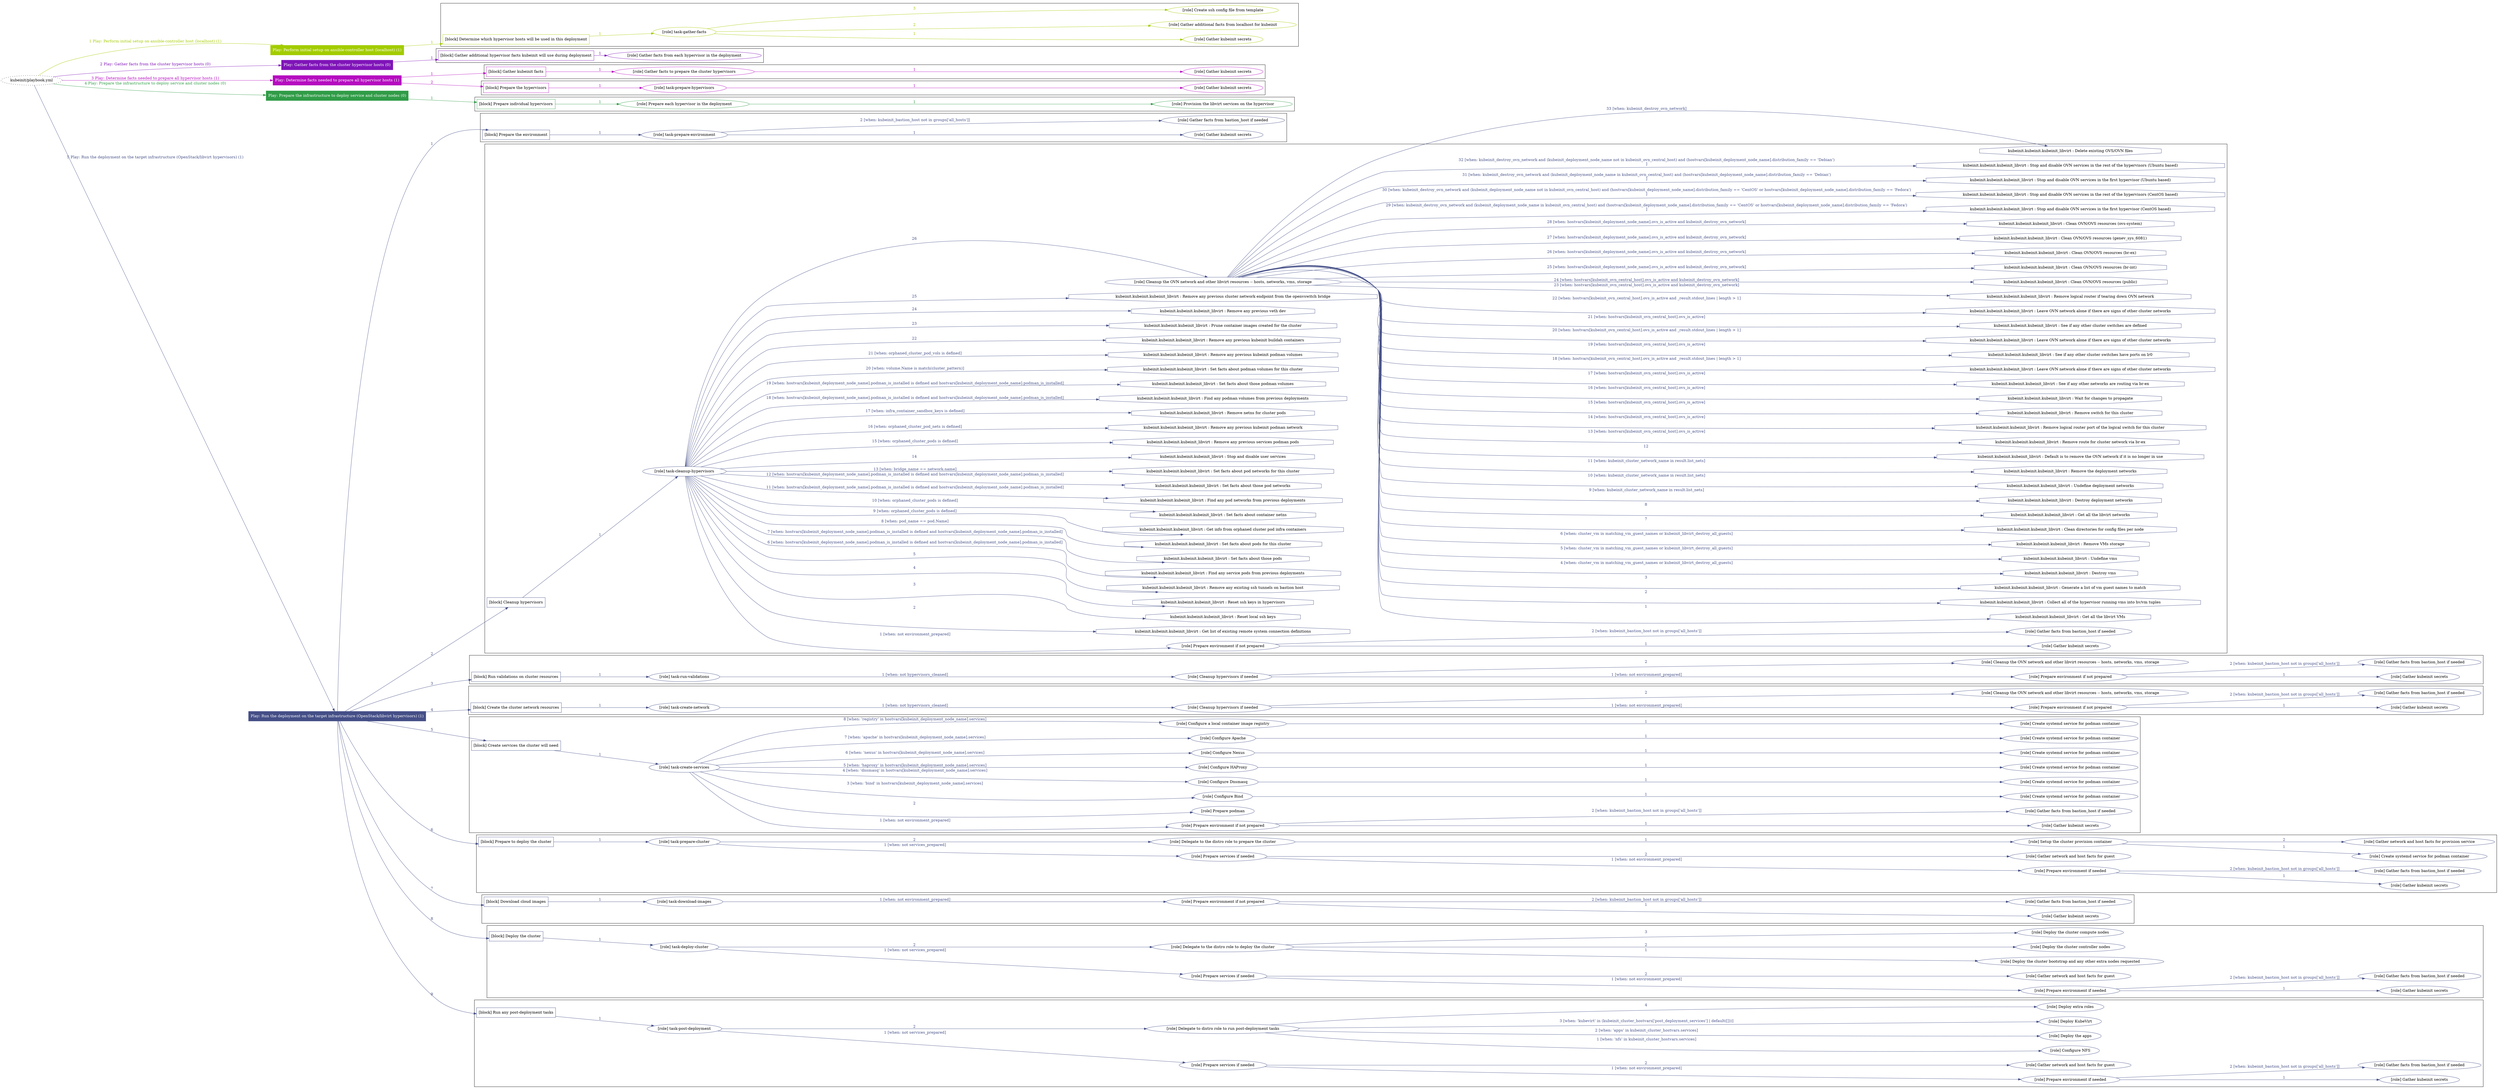 digraph {
	graph [concentrate=true ordering=in rankdir=LR ratio=fill]
	edge [esep=5 sep=10]
	"kubeinit/playbook.yml" [URL="/home/runner/work/kubeinit/kubeinit/kubeinit/playbook.yml" id=playbook_c3b326cd style=dotted]
	"kubeinit/playbook.yml" -> play_887ce1a0 [label="1 Play: Perform initial setup on ansible-controller host (localhost) (1)" color="#a3cc00" fontcolor="#a3cc00" id=edge_play_887ce1a0 labeltooltip="1 Play: Perform initial setup on ansible-controller host (localhost) (1)" tooltip="1 Play: Perform initial setup on ansible-controller host (localhost) (1)"]
	subgraph "Play: Perform initial setup on ansible-controller host (localhost) (1)" {
		play_887ce1a0 [label="Play: Perform initial setup on ansible-controller host (localhost) (1)" URL="/home/runner/work/kubeinit/kubeinit/kubeinit/playbook.yml" color="#a3cc00" fontcolor="#ffffff" id=play_887ce1a0 shape=box style=filled tooltip=localhost]
		play_887ce1a0 -> block_98bde6e4 [label=1 color="#a3cc00" fontcolor="#a3cc00" id=edge_block_98bde6e4 labeltooltip=1 tooltip=1]
		subgraph cluster_block_98bde6e4 {
			block_98bde6e4 [label="[block] Determine which hypervisor hosts will be used in this deployment" URL="/home/runner/work/kubeinit/kubeinit/kubeinit/playbook.yml" color="#a3cc00" id=block_98bde6e4 labeltooltip="Determine which hypervisor hosts will be used in this deployment" shape=box tooltip="Determine which hypervisor hosts will be used in this deployment"]
			block_98bde6e4 -> role_5f9e250b [label="1 " color="#a3cc00" fontcolor="#a3cc00" id=edge_role_5f9e250b labeltooltip="1 " tooltip="1 "]
			subgraph "task-gather-facts" {
				role_5f9e250b [label="[role] task-gather-facts" URL="/home/runner/work/kubeinit/kubeinit/kubeinit/playbook.yml" color="#a3cc00" id=role_5f9e250b tooltip="task-gather-facts"]
				role_5f9e250b -> role_d8229e0c [label="1 " color="#a3cc00" fontcolor="#a3cc00" id=edge_role_d8229e0c labeltooltip="1 " tooltip="1 "]
				subgraph "Gather kubeinit secrets" {
					role_d8229e0c [label="[role] Gather kubeinit secrets" URL="/home/runner/.ansible/collections/ansible_collections/kubeinit/kubeinit/roles/kubeinit_prepare/tasks/build_hypervisors_group.yml" color="#a3cc00" id=role_d8229e0c tooltip="Gather kubeinit secrets"]
				}
				role_5f9e250b -> role_e8e57762 [label="2 " color="#a3cc00" fontcolor="#a3cc00" id=edge_role_e8e57762 labeltooltip="2 " tooltip="2 "]
				subgraph "Gather additional facts from localhost for kubeinit" {
					role_e8e57762 [label="[role] Gather additional facts from localhost for kubeinit" URL="/home/runner/.ansible/collections/ansible_collections/kubeinit/kubeinit/roles/kubeinit_prepare/tasks/build_hypervisors_group.yml" color="#a3cc00" id=role_e8e57762 tooltip="Gather additional facts from localhost for kubeinit"]
				}
				role_5f9e250b -> role_3994b1d5 [label="3 " color="#a3cc00" fontcolor="#a3cc00" id=edge_role_3994b1d5 labeltooltip="3 " tooltip="3 "]
				subgraph "Create ssh config file from template" {
					role_3994b1d5 [label="[role] Create ssh config file from template" URL="/home/runner/.ansible/collections/ansible_collections/kubeinit/kubeinit/roles/kubeinit_prepare/tasks/build_hypervisors_group.yml" color="#a3cc00" id=role_3994b1d5 tooltip="Create ssh config file from template"]
				}
			}
		}
	}
	"kubeinit/playbook.yml" -> play_55bc095d [label="2 Play: Gather facts from the cluster hypervisor hosts (0)" color="#7f14b8" fontcolor="#7f14b8" id=edge_play_55bc095d labeltooltip="2 Play: Gather facts from the cluster hypervisor hosts (0)" tooltip="2 Play: Gather facts from the cluster hypervisor hosts (0)"]
	subgraph "Play: Gather facts from the cluster hypervisor hosts (0)" {
		play_55bc095d [label="Play: Gather facts from the cluster hypervisor hosts (0)" URL="/home/runner/work/kubeinit/kubeinit/kubeinit/playbook.yml" color="#7f14b8" fontcolor="#ffffff" id=play_55bc095d shape=box style=filled tooltip="Play: Gather facts from the cluster hypervisor hosts (0)"]
		play_55bc095d -> block_da933555 [label=1 color="#7f14b8" fontcolor="#7f14b8" id=edge_block_da933555 labeltooltip=1 tooltip=1]
		subgraph cluster_block_da933555 {
			block_da933555 [label="[block] Gather additional hypervisor facts kubeinit will use during deployment" URL="/home/runner/work/kubeinit/kubeinit/kubeinit/playbook.yml" color="#7f14b8" id=block_da933555 labeltooltip="Gather additional hypervisor facts kubeinit will use during deployment" shape=box tooltip="Gather additional hypervisor facts kubeinit will use during deployment"]
			block_da933555 -> role_89e648b4 [label="1 " color="#7f14b8" fontcolor="#7f14b8" id=edge_role_89e648b4 labeltooltip="1 " tooltip="1 "]
			subgraph "Gather facts from each hypervisor in the deployment" {
				role_89e648b4 [label="[role] Gather facts from each hypervisor in the deployment" URL="/home/runner/work/kubeinit/kubeinit/kubeinit/playbook.yml" color="#7f14b8" id=role_89e648b4 tooltip="Gather facts from each hypervisor in the deployment"]
			}
		}
	}
	"kubeinit/playbook.yml" -> play_f0d1aa34 [label="3 Play: Determine facts needed to prepare all hypervisor hosts (1)" color="#b50cc0" fontcolor="#b50cc0" id=edge_play_f0d1aa34 labeltooltip="3 Play: Determine facts needed to prepare all hypervisor hosts (1)" tooltip="3 Play: Determine facts needed to prepare all hypervisor hosts (1)"]
	subgraph "Play: Determine facts needed to prepare all hypervisor hosts (1)" {
		play_f0d1aa34 [label="Play: Determine facts needed to prepare all hypervisor hosts (1)" URL="/home/runner/work/kubeinit/kubeinit/kubeinit/playbook.yml" color="#b50cc0" fontcolor="#ffffff" id=play_f0d1aa34 shape=box style=filled tooltip=localhost]
		play_f0d1aa34 -> block_d25ec841 [label=1 color="#b50cc0" fontcolor="#b50cc0" id=edge_block_d25ec841 labeltooltip=1 tooltip=1]
		subgraph cluster_block_d25ec841 {
			block_d25ec841 [label="[block] Gather kubeinit facts" URL="/home/runner/work/kubeinit/kubeinit/kubeinit/playbook.yml" color="#b50cc0" id=block_d25ec841 labeltooltip="Gather kubeinit facts" shape=box tooltip="Gather kubeinit facts"]
			block_d25ec841 -> role_77c28a50 [label="1 " color="#b50cc0" fontcolor="#b50cc0" id=edge_role_77c28a50 labeltooltip="1 " tooltip="1 "]
			subgraph "Gather facts to prepare the cluster hypervisors" {
				role_77c28a50 [label="[role] Gather facts to prepare the cluster hypervisors" URL="/home/runner/work/kubeinit/kubeinit/kubeinit/playbook.yml" color="#b50cc0" id=role_77c28a50 tooltip="Gather facts to prepare the cluster hypervisors"]
				role_77c28a50 -> role_663fbcd4 [label="1 " color="#b50cc0" fontcolor="#b50cc0" id=edge_role_663fbcd4 labeltooltip="1 " tooltip="1 "]
				subgraph "Gather kubeinit secrets" {
					role_663fbcd4 [label="[role] Gather kubeinit secrets" URL="/home/runner/.ansible/collections/ansible_collections/kubeinit/kubeinit/roles/kubeinit_prepare/tasks/gather_kubeinit_facts.yml" color="#b50cc0" id=role_663fbcd4 tooltip="Gather kubeinit secrets"]
				}
			}
		}
		play_f0d1aa34 -> block_fd35c975 [label=2 color="#b50cc0" fontcolor="#b50cc0" id=edge_block_fd35c975 labeltooltip=2 tooltip=2]
		subgraph cluster_block_fd35c975 {
			block_fd35c975 [label="[block] Prepare the hypervisors" URL="/home/runner/work/kubeinit/kubeinit/kubeinit/playbook.yml" color="#b50cc0" id=block_fd35c975 labeltooltip="Prepare the hypervisors" shape=box tooltip="Prepare the hypervisors"]
			block_fd35c975 -> role_4ae0b6ea [label="1 " color="#b50cc0" fontcolor="#b50cc0" id=edge_role_4ae0b6ea labeltooltip="1 " tooltip="1 "]
			subgraph "task-prepare-hypervisors" {
				role_4ae0b6ea [label="[role] task-prepare-hypervisors" URL="/home/runner/work/kubeinit/kubeinit/kubeinit/playbook.yml" color="#b50cc0" id=role_4ae0b6ea tooltip="task-prepare-hypervisors"]
				role_4ae0b6ea -> role_2b37279a [label="1 " color="#b50cc0" fontcolor="#b50cc0" id=edge_role_2b37279a labeltooltip="1 " tooltip="1 "]
				subgraph "Gather kubeinit secrets" {
					role_2b37279a [label="[role] Gather kubeinit secrets" URL="/home/runner/.ansible/collections/ansible_collections/kubeinit/kubeinit/roles/kubeinit_prepare/tasks/gather_kubeinit_facts.yml" color="#b50cc0" id=role_2b37279a tooltip="Gather kubeinit secrets"]
				}
			}
		}
	}
	"kubeinit/playbook.yml" -> play_810e9030 [label="4 Play: Prepare the infrastructure to deploy service and cluster nodes (0)" color="#309c47" fontcolor="#309c47" id=edge_play_810e9030 labeltooltip="4 Play: Prepare the infrastructure to deploy service and cluster nodes (0)" tooltip="4 Play: Prepare the infrastructure to deploy service and cluster nodes (0)"]
	subgraph "Play: Prepare the infrastructure to deploy service and cluster nodes (0)" {
		play_810e9030 [label="Play: Prepare the infrastructure to deploy service and cluster nodes (0)" URL="/home/runner/work/kubeinit/kubeinit/kubeinit/playbook.yml" color="#309c47" fontcolor="#ffffff" id=play_810e9030 shape=box style=filled tooltip="Play: Prepare the infrastructure to deploy service and cluster nodes (0)"]
		play_810e9030 -> block_db6f09e0 [label=1 color="#309c47" fontcolor="#309c47" id=edge_block_db6f09e0 labeltooltip=1 tooltip=1]
		subgraph cluster_block_db6f09e0 {
			block_db6f09e0 [label="[block] Prepare individual hypervisors" URL="/home/runner/work/kubeinit/kubeinit/kubeinit/playbook.yml" color="#309c47" id=block_db6f09e0 labeltooltip="Prepare individual hypervisors" shape=box tooltip="Prepare individual hypervisors"]
			block_db6f09e0 -> role_12592d77 [label="1 " color="#309c47" fontcolor="#309c47" id=edge_role_12592d77 labeltooltip="1 " tooltip="1 "]
			subgraph "Prepare each hypervisor in the deployment" {
				role_12592d77 [label="[role] Prepare each hypervisor in the deployment" URL="/home/runner/work/kubeinit/kubeinit/kubeinit/playbook.yml" color="#309c47" id=role_12592d77 tooltip="Prepare each hypervisor in the deployment"]
				role_12592d77 -> role_e715b554 [label="1 " color="#309c47" fontcolor="#309c47" id=edge_role_e715b554 labeltooltip="1 " tooltip="1 "]
				subgraph "Provision the libvirt services on the hypervisor" {
					role_e715b554 [label="[role] Provision the libvirt services on the hypervisor" URL="/home/runner/.ansible/collections/ansible_collections/kubeinit/kubeinit/roles/kubeinit_prepare/tasks/prepare_hypervisor.yml" color="#309c47" id=role_e715b554 tooltip="Provision the libvirt services on the hypervisor"]
				}
			}
		}
	}
	"kubeinit/playbook.yml" -> play_6f56a422 [label="5 Play: Run the deployment on the target infrastructure (OpenStack/libvirt hypervisors) (1)" color="#454f87" fontcolor="#454f87" id=edge_play_6f56a422 labeltooltip="5 Play: Run the deployment on the target infrastructure (OpenStack/libvirt hypervisors) (1)" tooltip="5 Play: Run the deployment on the target infrastructure (OpenStack/libvirt hypervisors) (1)"]
	subgraph "Play: Run the deployment on the target infrastructure (OpenStack/libvirt hypervisors) (1)" {
		play_6f56a422 [label="Play: Run the deployment on the target infrastructure (OpenStack/libvirt hypervisors) (1)" URL="/home/runner/work/kubeinit/kubeinit/kubeinit/playbook.yml" color="#454f87" fontcolor="#ffffff" id=play_6f56a422 shape=box style=filled tooltip=localhost]
		play_6f56a422 -> block_56a2c72e [label=1 color="#454f87" fontcolor="#454f87" id=edge_block_56a2c72e labeltooltip=1 tooltip=1]
		subgraph cluster_block_56a2c72e {
			block_56a2c72e [label="[block] Prepare the environment" URL="/home/runner/work/kubeinit/kubeinit/kubeinit/playbook.yml" color="#454f87" id=block_56a2c72e labeltooltip="Prepare the environment" shape=box tooltip="Prepare the environment"]
			block_56a2c72e -> role_c8dab23c [label="1 " color="#454f87" fontcolor="#454f87" id=edge_role_c8dab23c labeltooltip="1 " tooltip="1 "]
			subgraph "task-prepare-environment" {
				role_c8dab23c [label="[role] task-prepare-environment" URL="/home/runner/work/kubeinit/kubeinit/kubeinit/playbook.yml" color="#454f87" id=role_c8dab23c tooltip="task-prepare-environment"]
				role_c8dab23c -> role_dc8f58e0 [label="1 " color="#454f87" fontcolor="#454f87" id=edge_role_dc8f58e0 labeltooltip="1 " tooltip="1 "]
				subgraph "Gather kubeinit secrets" {
					role_dc8f58e0 [label="[role] Gather kubeinit secrets" URL="/home/runner/.ansible/collections/ansible_collections/kubeinit/kubeinit/roles/kubeinit_prepare/tasks/gather_kubeinit_facts.yml" color="#454f87" id=role_dc8f58e0 tooltip="Gather kubeinit secrets"]
				}
				role_c8dab23c -> role_43f5766d [label="2 [when: kubeinit_bastion_host not in groups['all_hosts']]" color="#454f87" fontcolor="#454f87" id=edge_role_43f5766d labeltooltip="2 [when: kubeinit_bastion_host not in groups['all_hosts']]" tooltip="2 [when: kubeinit_bastion_host not in groups['all_hosts']]"]
				subgraph "Gather facts from bastion_host if needed" {
					role_43f5766d [label="[role] Gather facts from bastion_host if needed" URL="/home/runner/.ansible/collections/ansible_collections/kubeinit/kubeinit/roles/kubeinit_prepare/tasks/main.yml" color="#454f87" id=role_43f5766d tooltip="Gather facts from bastion_host if needed"]
				}
			}
		}
		play_6f56a422 -> block_05f63539 [label=2 color="#454f87" fontcolor="#454f87" id=edge_block_05f63539 labeltooltip=2 tooltip=2]
		subgraph cluster_block_05f63539 {
			block_05f63539 [label="[block] Cleanup hypervisors" URL="/home/runner/work/kubeinit/kubeinit/kubeinit/playbook.yml" color="#454f87" id=block_05f63539 labeltooltip="Cleanup hypervisors" shape=box tooltip="Cleanup hypervisors"]
			block_05f63539 -> role_bb260ad9 [label="1 " color="#454f87" fontcolor="#454f87" id=edge_role_bb260ad9 labeltooltip="1 " tooltip="1 "]
			subgraph "task-cleanup-hypervisors" {
				role_bb260ad9 [label="[role] task-cleanup-hypervisors" URL="/home/runner/work/kubeinit/kubeinit/kubeinit/playbook.yml" color="#454f87" id=role_bb260ad9 tooltip="task-cleanup-hypervisors"]
				role_bb260ad9 -> role_dc6e8099 [label="1 [when: not environment_prepared]" color="#454f87" fontcolor="#454f87" id=edge_role_dc6e8099 labeltooltip="1 [when: not environment_prepared]" tooltip="1 [when: not environment_prepared]"]
				subgraph "Prepare environment if not prepared" {
					role_dc6e8099 [label="[role] Prepare environment if not prepared" URL="/home/runner/.ansible/collections/ansible_collections/kubeinit/kubeinit/roles/kubeinit_libvirt/tasks/cleanup_hypervisors.yml" color="#454f87" id=role_dc6e8099 tooltip="Prepare environment if not prepared"]
					role_dc6e8099 -> role_e6a95600 [label="1 " color="#454f87" fontcolor="#454f87" id=edge_role_e6a95600 labeltooltip="1 " tooltip="1 "]
					subgraph "Gather kubeinit secrets" {
						role_e6a95600 [label="[role] Gather kubeinit secrets" URL="/home/runner/.ansible/collections/ansible_collections/kubeinit/kubeinit/roles/kubeinit_prepare/tasks/gather_kubeinit_facts.yml" color="#454f87" id=role_e6a95600 tooltip="Gather kubeinit secrets"]
					}
					role_dc6e8099 -> role_eb596f40 [label="2 [when: kubeinit_bastion_host not in groups['all_hosts']]" color="#454f87" fontcolor="#454f87" id=edge_role_eb596f40 labeltooltip="2 [when: kubeinit_bastion_host not in groups['all_hosts']]" tooltip="2 [when: kubeinit_bastion_host not in groups['all_hosts']]"]
					subgraph "Gather facts from bastion_host if needed" {
						role_eb596f40 [label="[role] Gather facts from bastion_host if needed" URL="/home/runner/.ansible/collections/ansible_collections/kubeinit/kubeinit/roles/kubeinit_prepare/tasks/main.yml" color="#454f87" id=role_eb596f40 tooltip="Gather facts from bastion_host if needed"]
					}
				}
				task_3ea44e9c [label="kubeinit.kubeinit.kubeinit_libvirt : Get list of existing remote system connection definitions" URL="/home/runner/.ansible/collections/ansible_collections/kubeinit/kubeinit/roles/kubeinit_libvirt/tasks/cleanup_hypervisors.yml" color="#454f87" id=task_3ea44e9c shape=octagon tooltip="kubeinit.kubeinit.kubeinit_libvirt : Get list of existing remote system connection definitions"]
				role_bb260ad9 -> task_3ea44e9c [label="2 " color="#454f87" fontcolor="#454f87" id=edge_task_3ea44e9c labeltooltip="2 " tooltip="2 "]
				task_39db949e [label="kubeinit.kubeinit.kubeinit_libvirt : Reset local ssh keys" URL="/home/runner/.ansible/collections/ansible_collections/kubeinit/kubeinit/roles/kubeinit_libvirt/tasks/cleanup_hypervisors.yml" color="#454f87" id=task_39db949e shape=octagon tooltip="kubeinit.kubeinit.kubeinit_libvirt : Reset local ssh keys"]
				role_bb260ad9 -> task_39db949e [label="3 " color="#454f87" fontcolor="#454f87" id=edge_task_39db949e labeltooltip="3 " tooltip="3 "]
				task_d6d79fbb [label="kubeinit.kubeinit.kubeinit_libvirt : Reset ssh keys in hypervisors" URL="/home/runner/.ansible/collections/ansible_collections/kubeinit/kubeinit/roles/kubeinit_libvirt/tasks/cleanup_hypervisors.yml" color="#454f87" id=task_d6d79fbb shape=octagon tooltip="kubeinit.kubeinit.kubeinit_libvirt : Reset ssh keys in hypervisors"]
				role_bb260ad9 -> task_d6d79fbb [label="4 " color="#454f87" fontcolor="#454f87" id=edge_task_d6d79fbb labeltooltip="4 " tooltip="4 "]
				task_f8aa4e2a [label="kubeinit.kubeinit.kubeinit_libvirt : Remove any existing ssh tunnels on bastion host" URL="/home/runner/.ansible/collections/ansible_collections/kubeinit/kubeinit/roles/kubeinit_libvirt/tasks/cleanup_hypervisors.yml" color="#454f87" id=task_f8aa4e2a shape=octagon tooltip="kubeinit.kubeinit.kubeinit_libvirt : Remove any existing ssh tunnels on bastion host"]
				role_bb260ad9 -> task_f8aa4e2a [label="5 " color="#454f87" fontcolor="#454f87" id=edge_task_f8aa4e2a labeltooltip="5 " tooltip="5 "]
				task_b7bc595f [label="kubeinit.kubeinit.kubeinit_libvirt : Find any service pods from previous deployments" URL="/home/runner/.ansible/collections/ansible_collections/kubeinit/kubeinit/roles/kubeinit_libvirt/tasks/cleanup_hypervisors.yml" color="#454f87" id=task_b7bc595f shape=octagon tooltip="kubeinit.kubeinit.kubeinit_libvirt : Find any service pods from previous deployments"]
				role_bb260ad9 -> task_b7bc595f [label="6 [when: hostvars[kubeinit_deployment_node_name].podman_is_installed is defined and hostvars[kubeinit_deployment_node_name].podman_is_installed]" color="#454f87" fontcolor="#454f87" id=edge_task_b7bc595f labeltooltip="6 [when: hostvars[kubeinit_deployment_node_name].podman_is_installed is defined and hostvars[kubeinit_deployment_node_name].podman_is_installed]" tooltip="6 [when: hostvars[kubeinit_deployment_node_name].podman_is_installed is defined and hostvars[kubeinit_deployment_node_name].podman_is_installed]"]
				task_12355399 [label="kubeinit.kubeinit.kubeinit_libvirt : Set facts about those pods" URL="/home/runner/.ansible/collections/ansible_collections/kubeinit/kubeinit/roles/kubeinit_libvirt/tasks/cleanup_hypervisors.yml" color="#454f87" id=task_12355399 shape=octagon tooltip="kubeinit.kubeinit.kubeinit_libvirt : Set facts about those pods"]
				role_bb260ad9 -> task_12355399 [label="7 [when: hostvars[kubeinit_deployment_node_name].podman_is_installed is defined and hostvars[kubeinit_deployment_node_name].podman_is_installed]" color="#454f87" fontcolor="#454f87" id=edge_task_12355399 labeltooltip="7 [when: hostvars[kubeinit_deployment_node_name].podman_is_installed is defined and hostvars[kubeinit_deployment_node_name].podman_is_installed]" tooltip="7 [when: hostvars[kubeinit_deployment_node_name].podman_is_installed is defined and hostvars[kubeinit_deployment_node_name].podman_is_installed]"]
				task_f419c24d [label="kubeinit.kubeinit.kubeinit_libvirt : Set facts about pods for this cluster" URL="/home/runner/.ansible/collections/ansible_collections/kubeinit/kubeinit/roles/kubeinit_libvirt/tasks/cleanup_hypervisors.yml" color="#454f87" id=task_f419c24d shape=octagon tooltip="kubeinit.kubeinit.kubeinit_libvirt : Set facts about pods for this cluster"]
				role_bb260ad9 -> task_f419c24d [label="8 [when: pod_name == pod.Name]" color="#454f87" fontcolor="#454f87" id=edge_task_f419c24d labeltooltip="8 [when: pod_name == pod.Name]" tooltip="8 [when: pod_name == pod.Name]"]
				task_d173fcd2 [label="kubeinit.kubeinit.kubeinit_libvirt : Get info from orphaned cluster pod infra containers" URL="/home/runner/.ansible/collections/ansible_collections/kubeinit/kubeinit/roles/kubeinit_libvirt/tasks/cleanup_hypervisors.yml" color="#454f87" id=task_d173fcd2 shape=octagon tooltip="kubeinit.kubeinit.kubeinit_libvirt : Get info from orphaned cluster pod infra containers"]
				role_bb260ad9 -> task_d173fcd2 [label="9 [when: orphaned_cluster_pods is defined]" color="#454f87" fontcolor="#454f87" id=edge_task_d173fcd2 labeltooltip="9 [when: orphaned_cluster_pods is defined]" tooltip="9 [when: orphaned_cluster_pods is defined]"]
				task_b6a5e481 [label="kubeinit.kubeinit.kubeinit_libvirt : Set facts about container netns" URL="/home/runner/.ansible/collections/ansible_collections/kubeinit/kubeinit/roles/kubeinit_libvirt/tasks/cleanup_hypervisors.yml" color="#454f87" id=task_b6a5e481 shape=octagon tooltip="kubeinit.kubeinit.kubeinit_libvirt : Set facts about container netns"]
				role_bb260ad9 -> task_b6a5e481 [label="10 [when: orphaned_cluster_pods is defined]" color="#454f87" fontcolor="#454f87" id=edge_task_b6a5e481 labeltooltip="10 [when: orphaned_cluster_pods is defined]" tooltip="10 [when: orphaned_cluster_pods is defined]"]
				task_c372b6ba [label="kubeinit.kubeinit.kubeinit_libvirt : Find any pod networks from previous deployments" URL="/home/runner/.ansible/collections/ansible_collections/kubeinit/kubeinit/roles/kubeinit_libvirt/tasks/cleanup_hypervisors.yml" color="#454f87" id=task_c372b6ba shape=octagon tooltip="kubeinit.kubeinit.kubeinit_libvirt : Find any pod networks from previous deployments"]
				role_bb260ad9 -> task_c372b6ba [label="11 [when: hostvars[kubeinit_deployment_node_name].podman_is_installed is defined and hostvars[kubeinit_deployment_node_name].podman_is_installed]" color="#454f87" fontcolor="#454f87" id=edge_task_c372b6ba labeltooltip="11 [when: hostvars[kubeinit_deployment_node_name].podman_is_installed is defined and hostvars[kubeinit_deployment_node_name].podman_is_installed]" tooltip="11 [when: hostvars[kubeinit_deployment_node_name].podman_is_installed is defined and hostvars[kubeinit_deployment_node_name].podman_is_installed]"]
				task_855727f6 [label="kubeinit.kubeinit.kubeinit_libvirt : Set facts about those pod networks" URL="/home/runner/.ansible/collections/ansible_collections/kubeinit/kubeinit/roles/kubeinit_libvirt/tasks/cleanup_hypervisors.yml" color="#454f87" id=task_855727f6 shape=octagon tooltip="kubeinit.kubeinit.kubeinit_libvirt : Set facts about those pod networks"]
				role_bb260ad9 -> task_855727f6 [label="12 [when: hostvars[kubeinit_deployment_node_name].podman_is_installed is defined and hostvars[kubeinit_deployment_node_name].podman_is_installed]" color="#454f87" fontcolor="#454f87" id=edge_task_855727f6 labeltooltip="12 [when: hostvars[kubeinit_deployment_node_name].podman_is_installed is defined and hostvars[kubeinit_deployment_node_name].podman_is_installed]" tooltip="12 [when: hostvars[kubeinit_deployment_node_name].podman_is_installed is defined and hostvars[kubeinit_deployment_node_name].podman_is_installed]"]
				task_e024f6c6 [label="kubeinit.kubeinit.kubeinit_libvirt : Set facts about pod networks for this cluster" URL="/home/runner/.ansible/collections/ansible_collections/kubeinit/kubeinit/roles/kubeinit_libvirt/tasks/cleanup_hypervisors.yml" color="#454f87" id=task_e024f6c6 shape=octagon tooltip="kubeinit.kubeinit.kubeinit_libvirt : Set facts about pod networks for this cluster"]
				role_bb260ad9 -> task_e024f6c6 [label="13 [when: bridge_name == network.name]" color="#454f87" fontcolor="#454f87" id=edge_task_e024f6c6 labeltooltip="13 [when: bridge_name == network.name]" tooltip="13 [when: bridge_name == network.name]"]
				task_fe426308 [label="kubeinit.kubeinit.kubeinit_libvirt : Stop and disable user services" URL="/home/runner/.ansible/collections/ansible_collections/kubeinit/kubeinit/roles/kubeinit_libvirt/tasks/cleanup_hypervisors.yml" color="#454f87" id=task_fe426308 shape=octagon tooltip="kubeinit.kubeinit.kubeinit_libvirt : Stop and disable user services"]
				role_bb260ad9 -> task_fe426308 [label="14 " color="#454f87" fontcolor="#454f87" id=edge_task_fe426308 labeltooltip="14 " tooltip="14 "]
				task_a3a59ad1 [label="kubeinit.kubeinit.kubeinit_libvirt : Remove any previous services podman pods" URL="/home/runner/.ansible/collections/ansible_collections/kubeinit/kubeinit/roles/kubeinit_libvirt/tasks/cleanup_hypervisors.yml" color="#454f87" id=task_a3a59ad1 shape=octagon tooltip="kubeinit.kubeinit.kubeinit_libvirt : Remove any previous services podman pods"]
				role_bb260ad9 -> task_a3a59ad1 [label="15 [when: orphaned_cluster_pods is defined]" color="#454f87" fontcolor="#454f87" id=edge_task_a3a59ad1 labeltooltip="15 [when: orphaned_cluster_pods is defined]" tooltip="15 [when: orphaned_cluster_pods is defined]"]
				task_1e3d2f04 [label="kubeinit.kubeinit.kubeinit_libvirt : Remove any previous kubeinit podman network" URL="/home/runner/.ansible/collections/ansible_collections/kubeinit/kubeinit/roles/kubeinit_libvirt/tasks/cleanup_hypervisors.yml" color="#454f87" id=task_1e3d2f04 shape=octagon tooltip="kubeinit.kubeinit.kubeinit_libvirt : Remove any previous kubeinit podman network"]
				role_bb260ad9 -> task_1e3d2f04 [label="16 [when: orphaned_cluster_pod_nets is defined]" color="#454f87" fontcolor="#454f87" id=edge_task_1e3d2f04 labeltooltip="16 [when: orphaned_cluster_pod_nets is defined]" tooltip="16 [when: orphaned_cluster_pod_nets is defined]"]
				task_872f87f0 [label="kubeinit.kubeinit.kubeinit_libvirt : Remove netns for cluster pods" URL="/home/runner/.ansible/collections/ansible_collections/kubeinit/kubeinit/roles/kubeinit_libvirt/tasks/cleanup_hypervisors.yml" color="#454f87" id=task_872f87f0 shape=octagon tooltip="kubeinit.kubeinit.kubeinit_libvirt : Remove netns for cluster pods"]
				role_bb260ad9 -> task_872f87f0 [label="17 [when: infra_container_sandbox_keys is defined]" color="#454f87" fontcolor="#454f87" id=edge_task_872f87f0 labeltooltip="17 [when: infra_container_sandbox_keys is defined]" tooltip="17 [when: infra_container_sandbox_keys is defined]"]
				task_7261331a [label="kubeinit.kubeinit.kubeinit_libvirt : Find any podman volumes from previous deployments" URL="/home/runner/.ansible/collections/ansible_collections/kubeinit/kubeinit/roles/kubeinit_libvirt/tasks/cleanup_hypervisors.yml" color="#454f87" id=task_7261331a shape=octagon tooltip="kubeinit.kubeinit.kubeinit_libvirt : Find any podman volumes from previous deployments"]
				role_bb260ad9 -> task_7261331a [label="18 [when: hostvars[kubeinit_deployment_node_name].podman_is_installed is defined and hostvars[kubeinit_deployment_node_name].podman_is_installed]" color="#454f87" fontcolor="#454f87" id=edge_task_7261331a labeltooltip="18 [when: hostvars[kubeinit_deployment_node_name].podman_is_installed is defined and hostvars[kubeinit_deployment_node_name].podman_is_installed]" tooltip="18 [when: hostvars[kubeinit_deployment_node_name].podman_is_installed is defined and hostvars[kubeinit_deployment_node_name].podman_is_installed]"]
				task_3e887a03 [label="kubeinit.kubeinit.kubeinit_libvirt : Set facts about those podman volumes" URL="/home/runner/.ansible/collections/ansible_collections/kubeinit/kubeinit/roles/kubeinit_libvirt/tasks/cleanup_hypervisors.yml" color="#454f87" id=task_3e887a03 shape=octagon tooltip="kubeinit.kubeinit.kubeinit_libvirt : Set facts about those podman volumes"]
				role_bb260ad9 -> task_3e887a03 [label="19 [when: hostvars[kubeinit_deployment_node_name].podman_is_installed is defined and hostvars[kubeinit_deployment_node_name].podman_is_installed]" color="#454f87" fontcolor="#454f87" id=edge_task_3e887a03 labeltooltip="19 [when: hostvars[kubeinit_deployment_node_name].podman_is_installed is defined and hostvars[kubeinit_deployment_node_name].podman_is_installed]" tooltip="19 [when: hostvars[kubeinit_deployment_node_name].podman_is_installed is defined and hostvars[kubeinit_deployment_node_name].podman_is_installed]"]
				task_98ff73c0 [label="kubeinit.kubeinit.kubeinit_libvirt : Set facts about podman volumes for this cluster" URL="/home/runner/.ansible/collections/ansible_collections/kubeinit/kubeinit/roles/kubeinit_libvirt/tasks/cleanup_hypervisors.yml" color="#454f87" id=task_98ff73c0 shape=octagon tooltip="kubeinit.kubeinit.kubeinit_libvirt : Set facts about podman volumes for this cluster"]
				role_bb260ad9 -> task_98ff73c0 [label="20 [when: volume.Name is match(cluster_pattern)]" color="#454f87" fontcolor="#454f87" id=edge_task_98ff73c0 labeltooltip="20 [when: volume.Name is match(cluster_pattern)]" tooltip="20 [when: volume.Name is match(cluster_pattern)]"]
				task_71877c03 [label="kubeinit.kubeinit.kubeinit_libvirt : Remove any previous kubeinit podman volumes" URL="/home/runner/.ansible/collections/ansible_collections/kubeinit/kubeinit/roles/kubeinit_libvirt/tasks/cleanup_hypervisors.yml" color="#454f87" id=task_71877c03 shape=octagon tooltip="kubeinit.kubeinit.kubeinit_libvirt : Remove any previous kubeinit podman volumes"]
				role_bb260ad9 -> task_71877c03 [label="21 [when: orphaned_cluster_pod_vols is defined]" color="#454f87" fontcolor="#454f87" id=edge_task_71877c03 labeltooltip="21 [when: orphaned_cluster_pod_vols is defined]" tooltip="21 [when: orphaned_cluster_pod_vols is defined]"]
				task_4d0619f7 [label="kubeinit.kubeinit.kubeinit_libvirt : Remove any previous kubeinit buildah containers" URL="/home/runner/.ansible/collections/ansible_collections/kubeinit/kubeinit/roles/kubeinit_libvirt/tasks/cleanup_hypervisors.yml" color="#454f87" id=task_4d0619f7 shape=octagon tooltip="kubeinit.kubeinit.kubeinit_libvirt : Remove any previous kubeinit buildah containers"]
				role_bb260ad9 -> task_4d0619f7 [label="22 " color="#454f87" fontcolor="#454f87" id=edge_task_4d0619f7 labeltooltip="22 " tooltip="22 "]
				task_d005d876 [label="kubeinit.kubeinit.kubeinit_libvirt : Prune container images created for the cluster" URL="/home/runner/.ansible/collections/ansible_collections/kubeinit/kubeinit/roles/kubeinit_libvirt/tasks/cleanup_hypervisors.yml" color="#454f87" id=task_d005d876 shape=octagon tooltip="kubeinit.kubeinit.kubeinit_libvirt : Prune container images created for the cluster"]
				role_bb260ad9 -> task_d005d876 [label="23 " color="#454f87" fontcolor="#454f87" id=edge_task_d005d876 labeltooltip="23 " tooltip="23 "]
				task_a2d7da64 [label="kubeinit.kubeinit.kubeinit_libvirt : Remove any previous veth dev" URL="/home/runner/.ansible/collections/ansible_collections/kubeinit/kubeinit/roles/kubeinit_libvirt/tasks/cleanup_hypervisors.yml" color="#454f87" id=task_a2d7da64 shape=octagon tooltip="kubeinit.kubeinit.kubeinit_libvirt : Remove any previous veth dev"]
				role_bb260ad9 -> task_a2d7da64 [label="24 " color="#454f87" fontcolor="#454f87" id=edge_task_a2d7da64 labeltooltip="24 " tooltip="24 "]
				task_971690ff [label="kubeinit.kubeinit.kubeinit_libvirt : Remove any previous cluster network endpoint from the openvswitch bridge" URL="/home/runner/.ansible/collections/ansible_collections/kubeinit/kubeinit/roles/kubeinit_libvirt/tasks/cleanup_hypervisors.yml" color="#454f87" id=task_971690ff shape=octagon tooltip="kubeinit.kubeinit.kubeinit_libvirt : Remove any previous cluster network endpoint from the openvswitch bridge"]
				role_bb260ad9 -> task_971690ff [label="25 " color="#454f87" fontcolor="#454f87" id=edge_task_971690ff labeltooltip="25 " tooltip="25 "]
				role_bb260ad9 -> role_39c6a28c [label="26 " color="#454f87" fontcolor="#454f87" id=edge_role_39c6a28c labeltooltip="26 " tooltip="26 "]
				subgraph "Cleanup the OVN network and other libvirt resources -- hosts, networks, vms, storage" {
					role_39c6a28c [label="[role] Cleanup the OVN network and other libvirt resources -- hosts, networks, vms, storage" URL="/home/runner/.ansible/collections/ansible_collections/kubeinit/kubeinit/roles/kubeinit_libvirt/tasks/cleanup_hypervisors.yml" color="#454f87" id=role_39c6a28c tooltip="Cleanup the OVN network and other libvirt resources -- hosts, networks, vms, storage"]
					task_8ac1d6be [label="kubeinit.kubeinit.kubeinit_libvirt : Get all the libvirt VMs" URL="/home/runner/.ansible/collections/ansible_collections/kubeinit/kubeinit/roles/kubeinit_libvirt/tasks/cleanup_libvirt.yml" color="#454f87" id=task_8ac1d6be shape=octagon tooltip="kubeinit.kubeinit.kubeinit_libvirt : Get all the libvirt VMs"]
					role_39c6a28c -> task_8ac1d6be [label="1 " color="#454f87" fontcolor="#454f87" id=edge_task_8ac1d6be labeltooltip="1 " tooltip="1 "]
					task_a59db45d [label="kubeinit.kubeinit.kubeinit_libvirt : Collect all of the hypervisor running vms into hv/vm tuples" URL="/home/runner/.ansible/collections/ansible_collections/kubeinit/kubeinit/roles/kubeinit_libvirt/tasks/cleanup_libvirt.yml" color="#454f87" id=task_a59db45d shape=octagon tooltip="kubeinit.kubeinit.kubeinit_libvirt : Collect all of the hypervisor running vms into hv/vm tuples"]
					role_39c6a28c -> task_a59db45d [label="2 " color="#454f87" fontcolor="#454f87" id=edge_task_a59db45d labeltooltip="2 " tooltip="2 "]
					task_4e85603a [label="kubeinit.kubeinit.kubeinit_libvirt : Generate a list of vm guest names to match" URL="/home/runner/.ansible/collections/ansible_collections/kubeinit/kubeinit/roles/kubeinit_libvirt/tasks/cleanup_libvirt.yml" color="#454f87" id=task_4e85603a shape=octagon tooltip="kubeinit.kubeinit.kubeinit_libvirt : Generate a list of vm guest names to match"]
					role_39c6a28c -> task_4e85603a [label="3 " color="#454f87" fontcolor="#454f87" id=edge_task_4e85603a labeltooltip="3 " tooltip="3 "]
					task_05dc7198 [label="kubeinit.kubeinit.kubeinit_libvirt : Destroy vms" URL="/home/runner/.ansible/collections/ansible_collections/kubeinit/kubeinit/roles/kubeinit_libvirt/tasks/cleanup_libvirt.yml" color="#454f87" id=task_05dc7198 shape=octagon tooltip="kubeinit.kubeinit.kubeinit_libvirt : Destroy vms"]
					role_39c6a28c -> task_05dc7198 [label="4 [when: cluster_vm in matching_vm_guest_names or kubeinit_libvirt_destroy_all_guests]" color="#454f87" fontcolor="#454f87" id=edge_task_05dc7198 labeltooltip="4 [when: cluster_vm in matching_vm_guest_names or kubeinit_libvirt_destroy_all_guests]" tooltip="4 [when: cluster_vm in matching_vm_guest_names or kubeinit_libvirt_destroy_all_guests]"]
					task_575e5258 [label="kubeinit.kubeinit.kubeinit_libvirt : Undefine vms" URL="/home/runner/.ansible/collections/ansible_collections/kubeinit/kubeinit/roles/kubeinit_libvirt/tasks/cleanup_libvirt.yml" color="#454f87" id=task_575e5258 shape=octagon tooltip="kubeinit.kubeinit.kubeinit_libvirt : Undefine vms"]
					role_39c6a28c -> task_575e5258 [label="5 [when: cluster_vm in matching_vm_guest_names or kubeinit_libvirt_destroy_all_guests]" color="#454f87" fontcolor="#454f87" id=edge_task_575e5258 labeltooltip="5 [when: cluster_vm in matching_vm_guest_names or kubeinit_libvirt_destroy_all_guests]" tooltip="5 [when: cluster_vm in matching_vm_guest_names or kubeinit_libvirt_destroy_all_guests]"]
					task_4c1af1a4 [label="kubeinit.kubeinit.kubeinit_libvirt : Remove VMs storage" URL="/home/runner/.ansible/collections/ansible_collections/kubeinit/kubeinit/roles/kubeinit_libvirt/tasks/cleanup_libvirt.yml" color="#454f87" id=task_4c1af1a4 shape=octagon tooltip="kubeinit.kubeinit.kubeinit_libvirt : Remove VMs storage"]
					role_39c6a28c -> task_4c1af1a4 [label="6 [when: cluster_vm in matching_vm_guest_names or kubeinit_libvirt_destroy_all_guests]" color="#454f87" fontcolor="#454f87" id=edge_task_4c1af1a4 labeltooltip="6 [when: cluster_vm in matching_vm_guest_names or kubeinit_libvirt_destroy_all_guests]" tooltip="6 [when: cluster_vm in matching_vm_guest_names or kubeinit_libvirt_destroy_all_guests]"]
					task_01a69e22 [label="kubeinit.kubeinit.kubeinit_libvirt : Clean directories for config files per node" URL="/home/runner/.ansible/collections/ansible_collections/kubeinit/kubeinit/roles/kubeinit_libvirt/tasks/cleanup_libvirt.yml" color="#454f87" id=task_01a69e22 shape=octagon tooltip="kubeinit.kubeinit.kubeinit_libvirt : Clean directories for config files per node"]
					role_39c6a28c -> task_01a69e22 [label="7 " color="#454f87" fontcolor="#454f87" id=edge_task_01a69e22 labeltooltip="7 " tooltip="7 "]
					task_9fc73b40 [label="kubeinit.kubeinit.kubeinit_libvirt : Get all the libvirt networks" URL="/home/runner/.ansible/collections/ansible_collections/kubeinit/kubeinit/roles/kubeinit_libvirt/tasks/cleanup_libvirt.yml" color="#454f87" id=task_9fc73b40 shape=octagon tooltip="kubeinit.kubeinit.kubeinit_libvirt : Get all the libvirt networks"]
					role_39c6a28c -> task_9fc73b40 [label="8 " color="#454f87" fontcolor="#454f87" id=edge_task_9fc73b40 labeltooltip="8 " tooltip="8 "]
					task_b0e09ea2 [label="kubeinit.kubeinit.kubeinit_libvirt : Destroy deployment networks" URL="/home/runner/.ansible/collections/ansible_collections/kubeinit/kubeinit/roles/kubeinit_libvirt/tasks/cleanup_libvirt.yml" color="#454f87" id=task_b0e09ea2 shape=octagon tooltip="kubeinit.kubeinit.kubeinit_libvirt : Destroy deployment networks"]
					role_39c6a28c -> task_b0e09ea2 [label="9 [when: kubeinit_cluster_network_name in result.list_nets]" color="#454f87" fontcolor="#454f87" id=edge_task_b0e09ea2 labeltooltip="9 [when: kubeinit_cluster_network_name in result.list_nets]" tooltip="9 [when: kubeinit_cluster_network_name in result.list_nets]"]
					task_a34dd67f [label="kubeinit.kubeinit.kubeinit_libvirt : Undefine deployment networks" URL="/home/runner/.ansible/collections/ansible_collections/kubeinit/kubeinit/roles/kubeinit_libvirt/tasks/cleanup_libvirt.yml" color="#454f87" id=task_a34dd67f shape=octagon tooltip="kubeinit.kubeinit.kubeinit_libvirt : Undefine deployment networks"]
					role_39c6a28c -> task_a34dd67f [label="10 [when: kubeinit_cluster_network_name in result.list_nets]" color="#454f87" fontcolor="#454f87" id=edge_task_a34dd67f labeltooltip="10 [when: kubeinit_cluster_network_name in result.list_nets]" tooltip="10 [when: kubeinit_cluster_network_name in result.list_nets]"]
					task_43938cf5 [label="kubeinit.kubeinit.kubeinit_libvirt : Remove the deployment networks" URL="/home/runner/.ansible/collections/ansible_collections/kubeinit/kubeinit/roles/kubeinit_libvirt/tasks/cleanup_libvirt.yml" color="#454f87" id=task_43938cf5 shape=octagon tooltip="kubeinit.kubeinit.kubeinit_libvirt : Remove the deployment networks"]
					role_39c6a28c -> task_43938cf5 [label="11 [when: kubeinit_cluster_network_name in result.list_nets]" color="#454f87" fontcolor="#454f87" id=edge_task_43938cf5 labeltooltip="11 [when: kubeinit_cluster_network_name in result.list_nets]" tooltip="11 [when: kubeinit_cluster_network_name in result.list_nets]"]
					task_9584da11 [label="kubeinit.kubeinit.kubeinit_libvirt : Default is to remove the OVN network if it is no longer in use" URL="/home/runner/.ansible/collections/ansible_collections/kubeinit/kubeinit/roles/kubeinit_libvirt/tasks/cleanup_libvirt.yml" color="#454f87" id=task_9584da11 shape=octagon tooltip="kubeinit.kubeinit.kubeinit_libvirt : Default is to remove the OVN network if it is no longer in use"]
					role_39c6a28c -> task_9584da11 [label="12 " color="#454f87" fontcolor="#454f87" id=edge_task_9584da11 labeltooltip="12 " tooltip="12 "]
					task_0c09a8a7 [label="kubeinit.kubeinit.kubeinit_libvirt : Remove route for cluster network via br-ex" URL="/home/runner/.ansible/collections/ansible_collections/kubeinit/kubeinit/roles/kubeinit_libvirt/tasks/cleanup_libvirt.yml" color="#454f87" id=task_0c09a8a7 shape=octagon tooltip="kubeinit.kubeinit.kubeinit_libvirt : Remove route for cluster network via br-ex"]
					role_39c6a28c -> task_0c09a8a7 [label="13 [when: hostvars[kubeinit_ovn_central_host].ovs_is_active]" color="#454f87" fontcolor="#454f87" id=edge_task_0c09a8a7 labeltooltip="13 [when: hostvars[kubeinit_ovn_central_host].ovs_is_active]" tooltip="13 [when: hostvars[kubeinit_ovn_central_host].ovs_is_active]"]
					task_f3d7228d [label="kubeinit.kubeinit.kubeinit_libvirt : Remove logical router port of the logical switch for this cluster" URL="/home/runner/.ansible/collections/ansible_collections/kubeinit/kubeinit/roles/kubeinit_libvirt/tasks/cleanup_libvirt.yml" color="#454f87" id=task_f3d7228d shape=octagon tooltip="kubeinit.kubeinit.kubeinit_libvirt : Remove logical router port of the logical switch for this cluster"]
					role_39c6a28c -> task_f3d7228d [label="14 [when: hostvars[kubeinit_ovn_central_host].ovs_is_active]" color="#454f87" fontcolor="#454f87" id=edge_task_f3d7228d labeltooltip="14 [when: hostvars[kubeinit_ovn_central_host].ovs_is_active]" tooltip="14 [when: hostvars[kubeinit_ovn_central_host].ovs_is_active]"]
					task_a97a681f [label="kubeinit.kubeinit.kubeinit_libvirt : Remove switch for this cluster" URL="/home/runner/.ansible/collections/ansible_collections/kubeinit/kubeinit/roles/kubeinit_libvirt/tasks/cleanup_libvirt.yml" color="#454f87" id=task_a97a681f shape=octagon tooltip="kubeinit.kubeinit.kubeinit_libvirt : Remove switch for this cluster"]
					role_39c6a28c -> task_a97a681f [label="15 [when: hostvars[kubeinit_ovn_central_host].ovs_is_active]" color="#454f87" fontcolor="#454f87" id=edge_task_a97a681f labeltooltip="15 [when: hostvars[kubeinit_ovn_central_host].ovs_is_active]" tooltip="15 [when: hostvars[kubeinit_ovn_central_host].ovs_is_active]"]
					task_8e0f5bbe [label="kubeinit.kubeinit.kubeinit_libvirt : Wait for changes to propagate" URL="/home/runner/.ansible/collections/ansible_collections/kubeinit/kubeinit/roles/kubeinit_libvirt/tasks/cleanup_libvirt.yml" color="#454f87" id=task_8e0f5bbe shape=octagon tooltip="kubeinit.kubeinit.kubeinit_libvirt : Wait for changes to propagate"]
					role_39c6a28c -> task_8e0f5bbe [label="16 [when: hostvars[kubeinit_ovn_central_host].ovs_is_active]" color="#454f87" fontcolor="#454f87" id=edge_task_8e0f5bbe labeltooltip="16 [when: hostvars[kubeinit_ovn_central_host].ovs_is_active]" tooltip="16 [when: hostvars[kubeinit_ovn_central_host].ovs_is_active]"]
					task_f543a2c9 [label="kubeinit.kubeinit.kubeinit_libvirt : See if any other networks are routing via br-ex" URL="/home/runner/.ansible/collections/ansible_collections/kubeinit/kubeinit/roles/kubeinit_libvirt/tasks/cleanup_libvirt.yml" color="#454f87" id=task_f543a2c9 shape=octagon tooltip="kubeinit.kubeinit.kubeinit_libvirt : See if any other networks are routing via br-ex"]
					role_39c6a28c -> task_f543a2c9 [label="17 [when: hostvars[kubeinit_ovn_central_host].ovs_is_active]" color="#454f87" fontcolor="#454f87" id=edge_task_f543a2c9 labeltooltip="17 [when: hostvars[kubeinit_ovn_central_host].ovs_is_active]" tooltip="17 [when: hostvars[kubeinit_ovn_central_host].ovs_is_active]"]
					task_20fb5d2a [label="kubeinit.kubeinit.kubeinit_libvirt : Leave OVN network alone if there are signs of other cluster networks" URL="/home/runner/.ansible/collections/ansible_collections/kubeinit/kubeinit/roles/kubeinit_libvirt/tasks/cleanup_libvirt.yml" color="#454f87" id=task_20fb5d2a shape=octagon tooltip="kubeinit.kubeinit.kubeinit_libvirt : Leave OVN network alone if there are signs of other cluster networks"]
					role_39c6a28c -> task_20fb5d2a [label="18 [when: hostvars[kubeinit_ovn_central_host].ovs_is_active and _result.stdout_lines | length > 1]" color="#454f87" fontcolor="#454f87" id=edge_task_20fb5d2a labeltooltip="18 [when: hostvars[kubeinit_ovn_central_host].ovs_is_active and _result.stdout_lines | length > 1]" tooltip="18 [when: hostvars[kubeinit_ovn_central_host].ovs_is_active and _result.stdout_lines | length > 1]"]
					task_7e8b3887 [label="kubeinit.kubeinit.kubeinit_libvirt : See if any other cluster switches have ports on lr0" URL="/home/runner/.ansible/collections/ansible_collections/kubeinit/kubeinit/roles/kubeinit_libvirt/tasks/cleanup_libvirt.yml" color="#454f87" id=task_7e8b3887 shape=octagon tooltip="kubeinit.kubeinit.kubeinit_libvirt : See if any other cluster switches have ports on lr0"]
					role_39c6a28c -> task_7e8b3887 [label="19 [when: hostvars[kubeinit_ovn_central_host].ovs_is_active]" color="#454f87" fontcolor="#454f87" id=edge_task_7e8b3887 labeltooltip="19 [when: hostvars[kubeinit_ovn_central_host].ovs_is_active]" tooltip="19 [when: hostvars[kubeinit_ovn_central_host].ovs_is_active]"]
					task_5ed0ebfc [label="kubeinit.kubeinit.kubeinit_libvirt : Leave OVN network alone if there are signs of other cluster networks" URL="/home/runner/.ansible/collections/ansible_collections/kubeinit/kubeinit/roles/kubeinit_libvirt/tasks/cleanup_libvirt.yml" color="#454f87" id=task_5ed0ebfc shape=octagon tooltip="kubeinit.kubeinit.kubeinit_libvirt : Leave OVN network alone if there are signs of other cluster networks"]
					role_39c6a28c -> task_5ed0ebfc [label="20 [when: hostvars[kubeinit_ovn_central_host].ovs_is_active and _result.stdout_lines | length > 1]" color="#454f87" fontcolor="#454f87" id=edge_task_5ed0ebfc labeltooltip="20 [when: hostvars[kubeinit_ovn_central_host].ovs_is_active and _result.stdout_lines | length > 1]" tooltip="20 [when: hostvars[kubeinit_ovn_central_host].ovs_is_active and _result.stdout_lines | length > 1]"]
					task_dc417429 [label="kubeinit.kubeinit.kubeinit_libvirt : See if any other cluster switches are defined" URL="/home/runner/.ansible/collections/ansible_collections/kubeinit/kubeinit/roles/kubeinit_libvirt/tasks/cleanup_libvirt.yml" color="#454f87" id=task_dc417429 shape=octagon tooltip="kubeinit.kubeinit.kubeinit_libvirt : See if any other cluster switches are defined"]
					role_39c6a28c -> task_dc417429 [label="21 [when: hostvars[kubeinit_ovn_central_host].ovs_is_active]" color="#454f87" fontcolor="#454f87" id=edge_task_dc417429 labeltooltip="21 [when: hostvars[kubeinit_ovn_central_host].ovs_is_active]" tooltip="21 [when: hostvars[kubeinit_ovn_central_host].ovs_is_active]"]
					task_9bc742ca [label="kubeinit.kubeinit.kubeinit_libvirt : Leave OVN network alone if there are signs of other cluster networks" URL="/home/runner/.ansible/collections/ansible_collections/kubeinit/kubeinit/roles/kubeinit_libvirt/tasks/cleanup_libvirt.yml" color="#454f87" id=task_9bc742ca shape=octagon tooltip="kubeinit.kubeinit.kubeinit_libvirt : Leave OVN network alone if there are signs of other cluster networks"]
					role_39c6a28c -> task_9bc742ca [label="22 [when: hostvars[kubeinit_ovn_central_host].ovs_is_active and _result.stdout_lines | length > 1]" color="#454f87" fontcolor="#454f87" id=edge_task_9bc742ca labeltooltip="22 [when: hostvars[kubeinit_ovn_central_host].ovs_is_active and _result.stdout_lines | length > 1]" tooltip="22 [when: hostvars[kubeinit_ovn_central_host].ovs_is_active and _result.stdout_lines | length > 1]"]
					task_506199c6 [label="kubeinit.kubeinit.kubeinit_libvirt : Remove logical router if tearing down OVN network" URL="/home/runner/.ansible/collections/ansible_collections/kubeinit/kubeinit/roles/kubeinit_libvirt/tasks/cleanup_libvirt.yml" color="#454f87" id=task_506199c6 shape=octagon tooltip="kubeinit.kubeinit.kubeinit_libvirt : Remove logical router if tearing down OVN network"]
					role_39c6a28c -> task_506199c6 [label="23 [when: hostvars[kubeinit_ovn_central_host].ovs_is_active and kubeinit_destroy_ovn_network]" color="#454f87" fontcolor="#454f87" id=edge_task_506199c6 labeltooltip="23 [when: hostvars[kubeinit_ovn_central_host].ovs_is_active and kubeinit_destroy_ovn_network]" tooltip="23 [when: hostvars[kubeinit_ovn_central_host].ovs_is_active and kubeinit_destroy_ovn_network]"]
					task_693026c0 [label="kubeinit.kubeinit.kubeinit_libvirt : Clean OVN/OVS resources (public)" URL="/home/runner/.ansible/collections/ansible_collections/kubeinit/kubeinit/roles/kubeinit_libvirt/tasks/cleanup_libvirt.yml" color="#454f87" id=task_693026c0 shape=octagon tooltip="kubeinit.kubeinit.kubeinit_libvirt : Clean OVN/OVS resources (public)"]
					role_39c6a28c -> task_693026c0 [label="24 [when: hostvars[kubeinit_ovn_central_host].ovs_is_active and kubeinit_destroy_ovn_network]" color="#454f87" fontcolor="#454f87" id=edge_task_693026c0 labeltooltip="24 [when: hostvars[kubeinit_ovn_central_host].ovs_is_active and kubeinit_destroy_ovn_network]" tooltip="24 [when: hostvars[kubeinit_ovn_central_host].ovs_is_active and kubeinit_destroy_ovn_network]"]
					task_583eb0a0 [label="kubeinit.kubeinit.kubeinit_libvirt : Clean OVN/OVS resources (br-int)" URL="/home/runner/.ansible/collections/ansible_collections/kubeinit/kubeinit/roles/kubeinit_libvirt/tasks/cleanup_libvirt.yml" color="#454f87" id=task_583eb0a0 shape=octagon tooltip="kubeinit.kubeinit.kubeinit_libvirt : Clean OVN/OVS resources (br-int)"]
					role_39c6a28c -> task_583eb0a0 [label="25 [when: hostvars[kubeinit_deployment_node_name].ovs_is_active and kubeinit_destroy_ovn_network]" color="#454f87" fontcolor="#454f87" id=edge_task_583eb0a0 labeltooltip="25 [when: hostvars[kubeinit_deployment_node_name].ovs_is_active and kubeinit_destroy_ovn_network]" tooltip="25 [when: hostvars[kubeinit_deployment_node_name].ovs_is_active and kubeinit_destroy_ovn_network]"]
					task_b30e5a3b [label="kubeinit.kubeinit.kubeinit_libvirt : Clean OVN/OVS resources (br-ex)" URL="/home/runner/.ansible/collections/ansible_collections/kubeinit/kubeinit/roles/kubeinit_libvirt/tasks/cleanup_libvirt.yml" color="#454f87" id=task_b30e5a3b shape=octagon tooltip="kubeinit.kubeinit.kubeinit_libvirt : Clean OVN/OVS resources (br-ex)"]
					role_39c6a28c -> task_b30e5a3b [label="26 [when: hostvars[kubeinit_deployment_node_name].ovs_is_active and kubeinit_destroy_ovn_network]" color="#454f87" fontcolor="#454f87" id=edge_task_b30e5a3b labeltooltip="26 [when: hostvars[kubeinit_deployment_node_name].ovs_is_active and kubeinit_destroy_ovn_network]" tooltip="26 [when: hostvars[kubeinit_deployment_node_name].ovs_is_active and kubeinit_destroy_ovn_network]"]
					task_3a32ffa3 [label="kubeinit.kubeinit.kubeinit_libvirt : Clean OVN/OVS resources (genev_sys_6081)" URL="/home/runner/.ansible/collections/ansible_collections/kubeinit/kubeinit/roles/kubeinit_libvirt/tasks/cleanup_libvirt.yml" color="#454f87" id=task_3a32ffa3 shape=octagon tooltip="kubeinit.kubeinit.kubeinit_libvirt : Clean OVN/OVS resources (genev_sys_6081)"]
					role_39c6a28c -> task_3a32ffa3 [label="27 [when: hostvars[kubeinit_deployment_node_name].ovs_is_active and kubeinit_destroy_ovn_network]" color="#454f87" fontcolor="#454f87" id=edge_task_3a32ffa3 labeltooltip="27 [when: hostvars[kubeinit_deployment_node_name].ovs_is_active and kubeinit_destroy_ovn_network]" tooltip="27 [when: hostvars[kubeinit_deployment_node_name].ovs_is_active and kubeinit_destroy_ovn_network]"]
					task_ac1842b7 [label="kubeinit.kubeinit.kubeinit_libvirt : Clean OVN/OVS resources (ovs-system)" URL="/home/runner/.ansible/collections/ansible_collections/kubeinit/kubeinit/roles/kubeinit_libvirt/tasks/cleanup_libvirt.yml" color="#454f87" id=task_ac1842b7 shape=octagon tooltip="kubeinit.kubeinit.kubeinit_libvirt : Clean OVN/OVS resources (ovs-system)"]
					role_39c6a28c -> task_ac1842b7 [label="28 [when: hostvars[kubeinit_deployment_node_name].ovs_is_active and kubeinit_destroy_ovn_network]" color="#454f87" fontcolor="#454f87" id=edge_task_ac1842b7 labeltooltip="28 [when: hostvars[kubeinit_deployment_node_name].ovs_is_active and kubeinit_destroy_ovn_network]" tooltip="28 [when: hostvars[kubeinit_deployment_node_name].ovs_is_active and kubeinit_destroy_ovn_network]"]
					task_4cb2db81 [label="kubeinit.kubeinit.kubeinit_libvirt : Stop and disable OVN services in the first hypervisor (CentOS based)" URL="/home/runner/.ansible/collections/ansible_collections/kubeinit/kubeinit/roles/kubeinit_libvirt/tasks/cleanup_libvirt.yml" color="#454f87" id=task_4cb2db81 shape=octagon tooltip="kubeinit.kubeinit.kubeinit_libvirt : Stop and disable OVN services in the first hypervisor (CentOS based)"]
					role_39c6a28c -> task_4cb2db81 [label="29 [when: kubeinit_destroy_ovn_network and (kubeinit_deployment_node_name in kubeinit_ovn_central_host) and (hostvars[kubeinit_deployment_node_name].distribution_family == 'CentOS' or hostvars[kubeinit_deployment_node_name].distribution_family == 'Fedora')
]" color="#454f87" fontcolor="#454f87" id=edge_task_4cb2db81 labeltooltip="29 [when: kubeinit_destroy_ovn_network and (kubeinit_deployment_node_name in kubeinit_ovn_central_host) and (hostvars[kubeinit_deployment_node_name].distribution_family == 'CentOS' or hostvars[kubeinit_deployment_node_name].distribution_family == 'Fedora')
]" tooltip="29 [when: kubeinit_destroy_ovn_network and (kubeinit_deployment_node_name in kubeinit_ovn_central_host) and (hostvars[kubeinit_deployment_node_name].distribution_family == 'CentOS' or hostvars[kubeinit_deployment_node_name].distribution_family == 'Fedora')
]"]
					task_585f6bc7 [label="kubeinit.kubeinit.kubeinit_libvirt : Stop and disable OVN services in the rest of the hypervisors (CentOS based)" URL="/home/runner/.ansible/collections/ansible_collections/kubeinit/kubeinit/roles/kubeinit_libvirt/tasks/cleanup_libvirt.yml" color="#454f87" id=task_585f6bc7 shape=octagon tooltip="kubeinit.kubeinit.kubeinit_libvirt : Stop and disable OVN services in the rest of the hypervisors (CentOS based)"]
					role_39c6a28c -> task_585f6bc7 [label="30 [when: kubeinit_destroy_ovn_network and (kubeinit_deployment_node_name not in kubeinit_ovn_central_host) and (hostvars[kubeinit_deployment_node_name].distribution_family == 'CentOS' or hostvars[kubeinit_deployment_node_name].distribution_family == 'Fedora')
]" color="#454f87" fontcolor="#454f87" id=edge_task_585f6bc7 labeltooltip="30 [when: kubeinit_destroy_ovn_network and (kubeinit_deployment_node_name not in kubeinit_ovn_central_host) and (hostvars[kubeinit_deployment_node_name].distribution_family == 'CentOS' or hostvars[kubeinit_deployment_node_name].distribution_family == 'Fedora')
]" tooltip="30 [when: kubeinit_destroy_ovn_network and (kubeinit_deployment_node_name not in kubeinit_ovn_central_host) and (hostvars[kubeinit_deployment_node_name].distribution_family == 'CentOS' or hostvars[kubeinit_deployment_node_name].distribution_family == 'Fedora')
]"]
					task_812ba512 [label="kubeinit.kubeinit.kubeinit_libvirt : Stop and disable OVN services in the first hypervisor (Ubuntu based)" URL="/home/runner/.ansible/collections/ansible_collections/kubeinit/kubeinit/roles/kubeinit_libvirt/tasks/cleanup_libvirt.yml" color="#454f87" id=task_812ba512 shape=octagon tooltip="kubeinit.kubeinit.kubeinit_libvirt : Stop and disable OVN services in the first hypervisor (Ubuntu based)"]
					role_39c6a28c -> task_812ba512 [label="31 [when: kubeinit_destroy_ovn_network and (kubeinit_deployment_node_name in kubeinit_ovn_central_host) and (hostvars[kubeinit_deployment_node_name].distribution_family == 'Debian')
]" color="#454f87" fontcolor="#454f87" id=edge_task_812ba512 labeltooltip="31 [when: kubeinit_destroy_ovn_network and (kubeinit_deployment_node_name in kubeinit_ovn_central_host) and (hostvars[kubeinit_deployment_node_name].distribution_family == 'Debian')
]" tooltip="31 [when: kubeinit_destroy_ovn_network and (kubeinit_deployment_node_name in kubeinit_ovn_central_host) and (hostvars[kubeinit_deployment_node_name].distribution_family == 'Debian')
]"]
					task_48d9c7df [label="kubeinit.kubeinit.kubeinit_libvirt : Stop and disable OVN services in the rest of the hypervisors (Ubuntu based)" URL="/home/runner/.ansible/collections/ansible_collections/kubeinit/kubeinit/roles/kubeinit_libvirt/tasks/cleanup_libvirt.yml" color="#454f87" id=task_48d9c7df shape=octagon tooltip="kubeinit.kubeinit.kubeinit_libvirt : Stop and disable OVN services in the rest of the hypervisors (Ubuntu based)"]
					role_39c6a28c -> task_48d9c7df [label="32 [when: kubeinit_destroy_ovn_network and (kubeinit_deployment_node_name not in kubeinit_ovn_central_host) and (hostvars[kubeinit_deployment_node_name].distribution_family == 'Debian')
]" color="#454f87" fontcolor="#454f87" id=edge_task_48d9c7df labeltooltip="32 [when: kubeinit_destroy_ovn_network and (kubeinit_deployment_node_name not in kubeinit_ovn_central_host) and (hostvars[kubeinit_deployment_node_name].distribution_family == 'Debian')
]" tooltip="32 [when: kubeinit_destroy_ovn_network and (kubeinit_deployment_node_name not in kubeinit_ovn_central_host) and (hostvars[kubeinit_deployment_node_name].distribution_family == 'Debian')
]"]
					task_6097d18e [label="kubeinit.kubeinit.kubeinit_libvirt : Delete existing OVS/OVN files" URL="/home/runner/.ansible/collections/ansible_collections/kubeinit/kubeinit/roles/kubeinit_libvirt/tasks/cleanup_libvirt.yml" color="#454f87" id=task_6097d18e shape=octagon tooltip="kubeinit.kubeinit.kubeinit_libvirt : Delete existing OVS/OVN files"]
					role_39c6a28c -> task_6097d18e [label="33 [when: kubeinit_destroy_ovn_network]" color="#454f87" fontcolor="#454f87" id=edge_task_6097d18e labeltooltip="33 [when: kubeinit_destroy_ovn_network]" tooltip="33 [when: kubeinit_destroy_ovn_network]"]
				}
			}
		}
		play_6f56a422 -> block_e665f677 [label=3 color="#454f87" fontcolor="#454f87" id=edge_block_e665f677 labeltooltip=3 tooltip=3]
		subgraph cluster_block_e665f677 {
			block_e665f677 [label="[block] Run validations on cluster resources" URL="/home/runner/work/kubeinit/kubeinit/kubeinit/playbook.yml" color="#454f87" id=block_e665f677 labeltooltip="Run validations on cluster resources" shape=box tooltip="Run validations on cluster resources"]
			block_e665f677 -> role_f6fbf8c7 [label="1 " color="#454f87" fontcolor="#454f87" id=edge_role_f6fbf8c7 labeltooltip="1 " tooltip="1 "]
			subgraph "task-run-validations" {
				role_f6fbf8c7 [label="[role] task-run-validations" URL="/home/runner/work/kubeinit/kubeinit/kubeinit/playbook.yml" color="#454f87" id=role_f6fbf8c7 tooltip="task-run-validations"]
				role_f6fbf8c7 -> role_34ff7346 [label="1 [when: not hypervisors_cleaned]" color="#454f87" fontcolor="#454f87" id=edge_role_34ff7346 labeltooltip="1 [when: not hypervisors_cleaned]" tooltip="1 [when: not hypervisors_cleaned]"]
				subgraph "Cleanup hypervisors if needed" {
					role_34ff7346 [label="[role] Cleanup hypervisors if needed" URL="/home/runner/.ansible/collections/ansible_collections/kubeinit/kubeinit/roles/kubeinit_validations/tasks/main.yml" color="#454f87" id=role_34ff7346 tooltip="Cleanup hypervisors if needed"]
					role_34ff7346 -> role_ce22bad8 [label="1 [when: not environment_prepared]" color="#454f87" fontcolor="#454f87" id=edge_role_ce22bad8 labeltooltip="1 [when: not environment_prepared]" tooltip="1 [when: not environment_prepared]"]
					subgraph "Prepare environment if not prepared" {
						role_ce22bad8 [label="[role] Prepare environment if not prepared" URL="/home/runner/.ansible/collections/ansible_collections/kubeinit/kubeinit/roles/kubeinit_libvirt/tasks/cleanup_hypervisors.yml" color="#454f87" id=role_ce22bad8 tooltip="Prepare environment if not prepared"]
						role_ce22bad8 -> role_bb5a97b6 [label="1 " color="#454f87" fontcolor="#454f87" id=edge_role_bb5a97b6 labeltooltip="1 " tooltip="1 "]
						subgraph "Gather kubeinit secrets" {
							role_bb5a97b6 [label="[role] Gather kubeinit secrets" URL="/home/runner/.ansible/collections/ansible_collections/kubeinit/kubeinit/roles/kubeinit_prepare/tasks/gather_kubeinit_facts.yml" color="#454f87" id=role_bb5a97b6 tooltip="Gather kubeinit secrets"]
						}
						role_ce22bad8 -> role_bcaf85b4 [label="2 [when: kubeinit_bastion_host not in groups['all_hosts']]" color="#454f87" fontcolor="#454f87" id=edge_role_bcaf85b4 labeltooltip="2 [when: kubeinit_bastion_host not in groups['all_hosts']]" tooltip="2 [when: kubeinit_bastion_host not in groups['all_hosts']]"]
						subgraph "Gather facts from bastion_host if needed" {
							role_bcaf85b4 [label="[role] Gather facts from bastion_host if needed" URL="/home/runner/.ansible/collections/ansible_collections/kubeinit/kubeinit/roles/kubeinit_prepare/tasks/main.yml" color="#454f87" id=role_bcaf85b4 tooltip="Gather facts from bastion_host if needed"]
						}
					}
					role_34ff7346 -> role_45345b9c [label="2 " color="#454f87" fontcolor="#454f87" id=edge_role_45345b9c labeltooltip="2 " tooltip="2 "]
					subgraph "Cleanup the OVN network and other libvirt resources -- hosts, networks, vms, storage" {
						role_45345b9c [label="[role] Cleanup the OVN network and other libvirt resources -- hosts, networks, vms, storage" URL="/home/runner/.ansible/collections/ansible_collections/kubeinit/kubeinit/roles/kubeinit_libvirt/tasks/cleanup_hypervisors.yml" color="#454f87" id=role_45345b9c tooltip="Cleanup the OVN network and other libvirt resources -- hosts, networks, vms, storage"]
					}
				}
			}
		}
		play_6f56a422 -> block_6669f925 [label=4 color="#454f87" fontcolor="#454f87" id=edge_block_6669f925 labeltooltip=4 tooltip=4]
		subgraph cluster_block_6669f925 {
			block_6669f925 [label="[block] Create the cluster network resources" URL="/home/runner/work/kubeinit/kubeinit/kubeinit/playbook.yml" color="#454f87" id=block_6669f925 labeltooltip="Create the cluster network resources" shape=box tooltip="Create the cluster network resources"]
			block_6669f925 -> role_cccdab6d [label="1 " color="#454f87" fontcolor="#454f87" id=edge_role_cccdab6d labeltooltip="1 " tooltip="1 "]
			subgraph "task-create-network" {
				role_cccdab6d [label="[role] task-create-network" URL="/home/runner/work/kubeinit/kubeinit/kubeinit/playbook.yml" color="#454f87" id=role_cccdab6d tooltip="task-create-network"]
				role_cccdab6d -> role_463ecfdd [label="1 [when: not hypervisors_cleaned]" color="#454f87" fontcolor="#454f87" id=edge_role_463ecfdd labeltooltip="1 [when: not hypervisors_cleaned]" tooltip="1 [when: not hypervisors_cleaned]"]
				subgraph "Cleanup hypervisors if needed" {
					role_463ecfdd [label="[role] Cleanup hypervisors if needed" URL="/home/runner/.ansible/collections/ansible_collections/kubeinit/kubeinit/roles/kubeinit_libvirt/tasks/create_network.yml" color="#454f87" id=role_463ecfdd tooltip="Cleanup hypervisors if needed"]
					role_463ecfdd -> role_9c8f15da [label="1 [when: not environment_prepared]" color="#454f87" fontcolor="#454f87" id=edge_role_9c8f15da labeltooltip="1 [when: not environment_prepared]" tooltip="1 [when: not environment_prepared]"]
					subgraph "Prepare environment if not prepared" {
						role_9c8f15da [label="[role] Prepare environment if not prepared" URL="/home/runner/.ansible/collections/ansible_collections/kubeinit/kubeinit/roles/kubeinit_libvirt/tasks/cleanup_hypervisors.yml" color="#454f87" id=role_9c8f15da tooltip="Prepare environment if not prepared"]
						role_9c8f15da -> role_98cabf56 [label="1 " color="#454f87" fontcolor="#454f87" id=edge_role_98cabf56 labeltooltip="1 " tooltip="1 "]
						subgraph "Gather kubeinit secrets" {
							role_98cabf56 [label="[role] Gather kubeinit secrets" URL="/home/runner/.ansible/collections/ansible_collections/kubeinit/kubeinit/roles/kubeinit_prepare/tasks/gather_kubeinit_facts.yml" color="#454f87" id=role_98cabf56 tooltip="Gather kubeinit secrets"]
						}
						role_9c8f15da -> role_4f0b0acc [label="2 [when: kubeinit_bastion_host not in groups['all_hosts']]" color="#454f87" fontcolor="#454f87" id=edge_role_4f0b0acc labeltooltip="2 [when: kubeinit_bastion_host not in groups['all_hosts']]" tooltip="2 [when: kubeinit_bastion_host not in groups['all_hosts']]"]
						subgraph "Gather facts from bastion_host if needed" {
							role_4f0b0acc [label="[role] Gather facts from bastion_host if needed" URL="/home/runner/.ansible/collections/ansible_collections/kubeinit/kubeinit/roles/kubeinit_prepare/tasks/main.yml" color="#454f87" id=role_4f0b0acc tooltip="Gather facts from bastion_host if needed"]
						}
					}
					role_463ecfdd -> role_b0f832bd [label="2 " color="#454f87" fontcolor="#454f87" id=edge_role_b0f832bd labeltooltip="2 " tooltip="2 "]
					subgraph "Cleanup the OVN network and other libvirt resources -- hosts, networks, vms, storage" {
						role_b0f832bd [label="[role] Cleanup the OVN network and other libvirt resources -- hosts, networks, vms, storage" URL="/home/runner/.ansible/collections/ansible_collections/kubeinit/kubeinit/roles/kubeinit_libvirt/tasks/cleanup_hypervisors.yml" color="#454f87" id=role_b0f832bd tooltip="Cleanup the OVN network and other libvirt resources -- hosts, networks, vms, storage"]
					}
				}
			}
		}
		play_6f56a422 -> block_6e86dcd6 [label=5 color="#454f87" fontcolor="#454f87" id=edge_block_6e86dcd6 labeltooltip=5 tooltip=5]
		subgraph cluster_block_6e86dcd6 {
			block_6e86dcd6 [label="[block] Create services the cluster will need" URL="/home/runner/work/kubeinit/kubeinit/kubeinit/playbook.yml" color="#454f87" id=block_6e86dcd6 labeltooltip="Create services the cluster will need" shape=box tooltip="Create services the cluster will need"]
			block_6e86dcd6 -> role_50e19871 [label="1 " color="#454f87" fontcolor="#454f87" id=edge_role_50e19871 labeltooltip="1 " tooltip="1 "]
			subgraph "task-create-services" {
				role_50e19871 [label="[role] task-create-services" URL="/home/runner/work/kubeinit/kubeinit/kubeinit/playbook.yml" color="#454f87" id=role_50e19871 tooltip="task-create-services"]
				role_50e19871 -> role_66098034 [label="1 [when: not environment_prepared]" color="#454f87" fontcolor="#454f87" id=edge_role_66098034 labeltooltip="1 [when: not environment_prepared]" tooltip="1 [when: not environment_prepared]"]
				subgraph "Prepare environment if not prepared" {
					role_66098034 [label="[role] Prepare environment if not prepared" URL="/home/runner/.ansible/collections/ansible_collections/kubeinit/kubeinit/roles/kubeinit_services/tasks/main.yml" color="#454f87" id=role_66098034 tooltip="Prepare environment if not prepared"]
					role_66098034 -> role_071d1735 [label="1 " color="#454f87" fontcolor="#454f87" id=edge_role_071d1735 labeltooltip="1 " tooltip="1 "]
					subgraph "Gather kubeinit secrets" {
						role_071d1735 [label="[role] Gather kubeinit secrets" URL="/home/runner/.ansible/collections/ansible_collections/kubeinit/kubeinit/roles/kubeinit_prepare/tasks/gather_kubeinit_facts.yml" color="#454f87" id=role_071d1735 tooltip="Gather kubeinit secrets"]
					}
					role_66098034 -> role_675da0a5 [label="2 [when: kubeinit_bastion_host not in groups['all_hosts']]" color="#454f87" fontcolor="#454f87" id=edge_role_675da0a5 labeltooltip="2 [when: kubeinit_bastion_host not in groups['all_hosts']]" tooltip="2 [when: kubeinit_bastion_host not in groups['all_hosts']]"]
					subgraph "Gather facts from bastion_host if needed" {
						role_675da0a5 [label="[role] Gather facts from bastion_host if needed" URL="/home/runner/.ansible/collections/ansible_collections/kubeinit/kubeinit/roles/kubeinit_prepare/tasks/main.yml" color="#454f87" id=role_675da0a5 tooltip="Gather facts from bastion_host if needed"]
					}
				}
				role_50e19871 -> role_54ec6f29 [label="2 " color="#454f87" fontcolor="#454f87" id=edge_role_54ec6f29 labeltooltip="2 " tooltip="2 "]
				subgraph "Prepare podman" {
					role_54ec6f29 [label="[role] Prepare podman" URL="/home/runner/.ansible/collections/ansible_collections/kubeinit/kubeinit/roles/kubeinit_services/tasks/00_create_service_pod.yml" color="#454f87" id=role_54ec6f29 tooltip="Prepare podman"]
				}
				role_50e19871 -> role_60779ab6 [label="3 [when: 'bind' in hostvars[kubeinit_deployment_node_name].services]" color="#454f87" fontcolor="#454f87" id=edge_role_60779ab6 labeltooltip="3 [when: 'bind' in hostvars[kubeinit_deployment_node_name].services]" tooltip="3 [when: 'bind' in hostvars[kubeinit_deployment_node_name].services]"]
				subgraph "Configure Bind" {
					role_60779ab6 [label="[role] Configure Bind" URL="/home/runner/.ansible/collections/ansible_collections/kubeinit/kubeinit/roles/kubeinit_services/tasks/start_services_containers.yml" color="#454f87" id=role_60779ab6 tooltip="Configure Bind"]
					role_60779ab6 -> role_c9337dc5 [label="1 " color="#454f87" fontcolor="#454f87" id=edge_role_c9337dc5 labeltooltip="1 " tooltip="1 "]
					subgraph "Create systemd service for podman container" {
						role_c9337dc5 [label="[role] Create systemd service for podman container" URL="/home/runner/.ansible/collections/ansible_collections/kubeinit/kubeinit/roles/kubeinit_bind/tasks/main.yml" color="#454f87" id=role_c9337dc5 tooltip="Create systemd service for podman container"]
					}
				}
				role_50e19871 -> role_8cd3d9af [label="4 [when: 'dnsmasq' in hostvars[kubeinit_deployment_node_name].services]" color="#454f87" fontcolor="#454f87" id=edge_role_8cd3d9af labeltooltip="4 [when: 'dnsmasq' in hostvars[kubeinit_deployment_node_name].services]" tooltip="4 [when: 'dnsmasq' in hostvars[kubeinit_deployment_node_name].services]"]
				subgraph "Configure Dnsmasq" {
					role_8cd3d9af [label="[role] Configure Dnsmasq" URL="/home/runner/.ansible/collections/ansible_collections/kubeinit/kubeinit/roles/kubeinit_services/tasks/start_services_containers.yml" color="#454f87" id=role_8cd3d9af tooltip="Configure Dnsmasq"]
					role_8cd3d9af -> role_d5fb2311 [label="1 " color="#454f87" fontcolor="#454f87" id=edge_role_d5fb2311 labeltooltip="1 " tooltip="1 "]
					subgraph "Create systemd service for podman container" {
						role_d5fb2311 [label="[role] Create systemd service for podman container" URL="/home/runner/.ansible/collections/ansible_collections/kubeinit/kubeinit/roles/kubeinit_dnsmasq/tasks/main.yml" color="#454f87" id=role_d5fb2311 tooltip="Create systemd service for podman container"]
					}
				}
				role_50e19871 -> role_7da9ba90 [label="5 [when: 'haproxy' in hostvars[kubeinit_deployment_node_name].services]" color="#454f87" fontcolor="#454f87" id=edge_role_7da9ba90 labeltooltip="5 [when: 'haproxy' in hostvars[kubeinit_deployment_node_name].services]" tooltip="5 [when: 'haproxy' in hostvars[kubeinit_deployment_node_name].services]"]
				subgraph "Configure HAProxy" {
					role_7da9ba90 [label="[role] Configure HAProxy" URL="/home/runner/.ansible/collections/ansible_collections/kubeinit/kubeinit/roles/kubeinit_services/tasks/start_services_containers.yml" color="#454f87" id=role_7da9ba90 tooltip="Configure HAProxy"]
					role_7da9ba90 -> role_b05b9824 [label="1 " color="#454f87" fontcolor="#454f87" id=edge_role_b05b9824 labeltooltip="1 " tooltip="1 "]
					subgraph "Create systemd service for podman container" {
						role_b05b9824 [label="[role] Create systemd service for podman container" URL="/home/runner/.ansible/collections/ansible_collections/kubeinit/kubeinit/roles/kubeinit_haproxy/tasks/main.yml" color="#454f87" id=role_b05b9824 tooltip="Create systemd service for podman container"]
					}
				}
				role_50e19871 -> role_ff94421a [label="6 [when: 'nexus' in hostvars[kubeinit_deployment_node_name].services]" color="#454f87" fontcolor="#454f87" id=edge_role_ff94421a labeltooltip="6 [when: 'nexus' in hostvars[kubeinit_deployment_node_name].services]" tooltip="6 [when: 'nexus' in hostvars[kubeinit_deployment_node_name].services]"]
				subgraph "Configure Nexus" {
					role_ff94421a [label="[role] Configure Nexus" URL="/home/runner/.ansible/collections/ansible_collections/kubeinit/kubeinit/roles/kubeinit_services/tasks/start_services_containers.yml" color="#454f87" id=role_ff94421a tooltip="Configure Nexus"]
					role_ff94421a -> role_b7a1897b [label="1 " color="#454f87" fontcolor="#454f87" id=edge_role_b7a1897b labeltooltip="1 " tooltip="1 "]
					subgraph "Create systemd service for podman container" {
						role_b7a1897b [label="[role] Create systemd service for podman container" URL="/home/runner/.ansible/collections/ansible_collections/kubeinit/kubeinit/roles/kubeinit_nexus/tasks/main.yml" color="#454f87" id=role_b7a1897b tooltip="Create systemd service for podman container"]
					}
				}
				role_50e19871 -> role_5bac43fd [label="7 [when: 'apache' in hostvars[kubeinit_deployment_node_name].services]" color="#454f87" fontcolor="#454f87" id=edge_role_5bac43fd labeltooltip="7 [when: 'apache' in hostvars[kubeinit_deployment_node_name].services]" tooltip="7 [when: 'apache' in hostvars[kubeinit_deployment_node_name].services]"]
				subgraph "Configure Apache" {
					role_5bac43fd [label="[role] Configure Apache" URL="/home/runner/.ansible/collections/ansible_collections/kubeinit/kubeinit/roles/kubeinit_services/tasks/start_services_containers.yml" color="#454f87" id=role_5bac43fd tooltip="Configure Apache"]
					role_5bac43fd -> role_1b9635dc [label="1 " color="#454f87" fontcolor="#454f87" id=edge_role_1b9635dc labeltooltip="1 " tooltip="1 "]
					subgraph "Create systemd service for podman container" {
						role_1b9635dc [label="[role] Create systemd service for podman container" URL="/home/runner/.ansible/collections/ansible_collections/kubeinit/kubeinit/roles/kubeinit_apache/tasks/main.yml" color="#454f87" id=role_1b9635dc tooltip="Create systemd service for podman container"]
					}
				}
				role_50e19871 -> role_ad3faae1 [label="8 [when: 'registry' in hostvars[kubeinit_deployment_node_name].services]" color="#454f87" fontcolor="#454f87" id=edge_role_ad3faae1 labeltooltip="8 [when: 'registry' in hostvars[kubeinit_deployment_node_name].services]" tooltip="8 [when: 'registry' in hostvars[kubeinit_deployment_node_name].services]"]
				subgraph "Configure a local container image registry" {
					role_ad3faae1 [label="[role] Configure a local container image registry" URL="/home/runner/.ansible/collections/ansible_collections/kubeinit/kubeinit/roles/kubeinit_services/tasks/start_services_containers.yml" color="#454f87" id=role_ad3faae1 tooltip="Configure a local container image registry"]
					role_ad3faae1 -> role_9eda2cc3 [label="1 " color="#454f87" fontcolor="#454f87" id=edge_role_9eda2cc3 labeltooltip="1 " tooltip="1 "]
					subgraph "Create systemd service for podman container" {
						role_9eda2cc3 [label="[role] Create systemd service for podman container" URL="/home/runner/.ansible/collections/ansible_collections/kubeinit/kubeinit/roles/kubeinit_registry/tasks/main.yml" color="#454f87" id=role_9eda2cc3 tooltip="Create systemd service for podman container"]
					}
				}
			}
		}
		play_6f56a422 -> block_d7e385d6 [label=6 color="#454f87" fontcolor="#454f87" id=edge_block_d7e385d6 labeltooltip=6 tooltip=6]
		subgraph cluster_block_d7e385d6 {
			block_d7e385d6 [label="[block] Prepare to deploy the cluster" URL="/home/runner/work/kubeinit/kubeinit/kubeinit/playbook.yml" color="#454f87" id=block_d7e385d6 labeltooltip="Prepare to deploy the cluster" shape=box tooltip="Prepare to deploy the cluster"]
			block_d7e385d6 -> role_a144ff23 [label="1 " color="#454f87" fontcolor="#454f87" id=edge_role_a144ff23 labeltooltip="1 " tooltip="1 "]
			subgraph "task-prepare-cluster" {
				role_a144ff23 [label="[role] task-prepare-cluster" URL="/home/runner/work/kubeinit/kubeinit/kubeinit/playbook.yml" color="#454f87" id=role_a144ff23 tooltip="task-prepare-cluster"]
				role_a144ff23 -> role_519060d6 [label="1 [when: not services_prepared]" color="#454f87" fontcolor="#454f87" id=edge_role_519060d6 labeltooltip="1 [when: not services_prepared]" tooltip="1 [when: not services_prepared]"]
				subgraph "Prepare services if needed" {
					role_519060d6 [label="[role] Prepare services if needed" URL="/home/runner/.ansible/collections/ansible_collections/kubeinit/kubeinit/roles/kubeinit_prepare/tasks/prepare_cluster.yml" color="#454f87" id=role_519060d6 tooltip="Prepare services if needed"]
					role_519060d6 -> role_12fc8446 [label="1 [when: not environment_prepared]" color="#454f87" fontcolor="#454f87" id=edge_role_12fc8446 labeltooltip="1 [when: not environment_prepared]" tooltip="1 [when: not environment_prepared]"]
					subgraph "Prepare environment if needed" {
						role_12fc8446 [label="[role] Prepare environment if needed" URL="/home/runner/.ansible/collections/ansible_collections/kubeinit/kubeinit/roles/kubeinit_services/tasks/prepare_services.yml" color="#454f87" id=role_12fc8446 tooltip="Prepare environment if needed"]
						role_12fc8446 -> role_453fa73b [label="1 " color="#454f87" fontcolor="#454f87" id=edge_role_453fa73b labeltooltip="1 " tooltip="1 "]
						subgraph "Gather kubeinit secrets" {
							role_453fa73b [label="[role] Gather kubeinit secrets" URL="/home/runner/.ansible/collections/ansible_collections/kubeinit/kubeinit/roles/kubeinit_prepare/tasks/gather_kubeinit_facts.yml" color="#454f87" id=role_453fa73b tooltip="Gather kubeinit secrets"]
						}
						role_12fc8446 -> role_cae28641 [label="2 [when: kubeinit_bastion_host not in groups['all_hosts']]" color="#454f87" fontcolor="#454f87" id=edge_role_cae28641 labeltooltip="2 [when: kubeinit_bastion_host not in groups['all_hosts']]" tooltip="2 [when: kubeinit_bastion_host not in groups['all_hosts']]"]
						subgraph "Gather facts from bastion_host if needed" {
							role_cae28641 [label="[role] Gather facts from bastion_host if needed" URL="/home/runner/.ansible/collections/ansible_collections/kubeinit/kubeinit/roles/kubeinit_prepare/tasks/main.yml" color="#454f87" id=role_cae28641 tooltip="Gather facts from bastion_host if needed"]
						}
					}
					role_519060d6 -> role_baeb743e [label="2 " color="#454f87" fontcolor="#454f87" id=edge_role_baeb743e labeltooltip="2 " tooltip="2 "]
					subgraph "Gather network and host facts for guest" {
						role_baeb743e [label="[role] Gather network and host facts for guest" URL="/home/runner/.ansible/collections/ansible_collections/kubeinit/kubeinit/roles/kubeinit_services/tasks/prepare_services.yml" color="#454f87" id=role_baeb743e tooltip="Gather network and host facts for guest"]
					}
				}
				role_a144ff23 -> role_80bf12fc [label="2 " color="#454f87" fontcolor="#454f87" id=edge_role_80bf12fc labeltooltip="2 " tooltip="2 "]
				subgraph "Delegate to the distro role to prepare the cluster" {
					role_80bf12fc [label="[role] Delegate to the distro role to prepare the cluster" URL="/home/runner/.ansible/collections/ansible_collections/kubeinit/kubeinit/roles/kubeinit_prepare/tasks/prepare_cluster.yml" color="#454f87" id=role_80bf12fc tooltip="Delegate to the distro role to prepare the cluster"]
					role_80bf12fc -> role_cb00b215 [label="1 " color="#454f87" fontcolor="#454f87" id=edge_role_cb00b215 labeltooltip="1 " tooltip="1 "]
					subgraph "Setup the cluster provision container" {
						role_cb00b215 [label="[role] Setup the cluster provision container" URL="/home/runner/.ansible/collections/ansible_collections/kubeinit/kubeinit/roles/kubeinit_openshift/tasks/prepare_cluster.yml" color="#454f87" id=role_cb00b215 tooltip="Setup the cluster provision container"]
						role_cb00b215 -> role_c5bc0402 [label="1 " color="#454f87" fontcolor="#454f87" id=edge_role_c5bc0402 labeltooltip="1 " tooltip="1 "]
						subgraph "Create systemd service for podman container" {
							role_c5bc0402 [label="[role] Create systemd service for podman container" URL="/home/runner/.ansible/collections/ansible_collections/kubeinit/kubeinit/roles/kubeinit_services/tasks/create_provision_container.yml" color="#454f87" id=role_c5bc0402 tooltip="Create systemd service for podman container"]
						}
						role_cb00b215 -> role_e9bff140 [label="2 " color="#454f87" fontcolor="#454f87" id=edge_role_e9bff140 labeltooltip="2 " tooltip="2 "]
						subgraph "Gather network and host facts for provision service" {
							role_e9bff140 [label="[role] Gather network and host facts for provision service" URL="/home/runner/.ansible/collections/ansible_collections/kubeinit/kubeinit/roles/kubeinit_services/tasks/create_provision_container.yml" color="#454f87" id=role_e9bff140 tooltip="Gather network and host facts for provision service"]
						}
					}
				}
			}
		}
		play_6f56a422 -> block_be64664f [label=7 color="#454f87" fontcolor="#454f87" id=edge_block_be64664f labeltooltip=7 tooltip=7]
		subgraph cluster_block_be64664f {
			block_be64664f [label="[block] Download cloud images" URL="/home/runner/work/kubeinit/kubeinit/kubeinit/playbook.yml" color="#454f87" id=block_be64664f labeltooltip="Download cloud images" shape=box tooltip="Download cloud images"]
			block_be64664f -> role_a619dabe [label="1 " color="#454f87" fontcolor="#454f87" id=edge_role_a619dabe labeltooltip="1 " tooltip="1 "]
			subgraph "task-download-images" {
				role_a619dabe [label="[role] task-download-images" URL="/home/runner/work/kubeinit/kubeinit/kubeinit/playbook.yml" color="#454f87" id=role_a619dabe tooltip="task-download-images"]
				role_a619dabe -> role_abf0de87 [label="1 [when: not environment_prepared]" color="#454f87" fontcolor="#454f87" id=edge_role_abf0de87 labeltooltip="1 [when: not environment_prepared]" tooltip="1 [when: not environment_prepared]"]
				subgraph "Prepare environment if not prepared" {
					role_abf0de87 [label="[role] Prepare environment if not prepared" URL="/home/runner/.ansible/collections/ansible_collections/kubeinit/kubeinit/roles/kubeinit_libvirt/tasks/download_cloud_images.yml" color="#454f87" id=role_abf0de87 tooltip="Prepare environment if not prepared"]
					role_abf0de87 -> role_7dfe1b8d [label="1 " color="#454f87" fontcolor="#454f87" id=edge_role_7dfe1b8d labeltooltip="1 " tooltip="1 "]
					subgraph "Gather kubeinit secrets" {
						role_7dfe1b8d [label="[role] Gather kubeinit secrets" URL="/home/runner/.ansible/collections/ansible_collections/kubeinit/kubeinit/roles/kubeinit_prepare/tasks/gather_kubeinit_facts.yml" color="#454f87" id=role_7dfe1b8d tooltip="Gather kubeinit secrets"]
					}
					role_abf0de87 -> role_4839eca5 [label="2 [when: kubeinit_bastion_host not in groups['all_hosts']]" color="#454f87" fontcolor="#454f87" id=edge_role_4839eca5 labeltooltip="2 [when: kubeinit_bastion_host not in groups['all_hosts']]" tooltip="2 [when: kubeinit_bastion_host not in groups['all_hosts']]"]
					subgraph "Gather facts from bastion_host if needed" {
						role_4839eca5 [label="[role] Gather facts from bastion_host if needed" URL="/home/runner/.ansible/collections/ansible_collections/kubeinit/kubeinit/roles/kubeinit_prepare/tasks/main.yml" color="#454f87" id=role_4839eca5 tooltip="Gather facts from bastion_host if needed"]
					}
				}
			}
		}
		play_6f56a422 -> block_fc5ec073 [label=8 color="#454f87" fontcolor="#454f87" id=edge_block_fc5ec073 labeltooltip=8 tooltip=8]
		subgraph cluster_block_fc5ec073 {
			block_fc5ec073 [label="[block] Deploy the cluster" URL="/home/runner/work/kubeinit/kubeinit/kubeinit/playbook.yml" color="#454f87" id=block_fc5ec073 labeltooltip="Deploy the cluster" shape=box tooltip="Deploy the cluster"]
			block_fc5ec073 -> role_586b1b13 [label="1 " color="#454f87" fontcolor="#454f87" id=edge_role_586b1b13 labeltooltip="1 " tooltip="1 "]
			subgraph "task-deploy-cluster" {
				role_586b1b13 [label="[role] task-deploy-cluster" URL="/home/runner/work/kubeinit/kubeinit/kubeinit/playbook.yml" color="#454f87" id=role_586b1b13 tooltip="task-deploy-cluster"]
				role_586b1b13 -> role_7d504912 [label="1 [when: not services_prepared]" color="#454f87" fontcolor="#454f87" id=edge_role_7d504912 labeltooltip="1 [when: not services_prepared]" tooltip="1 [when: not services_prepared]"]
				subgraph "Prepare services if needed" {
					role_7d504912 [label="[role] Prepare services if needed" URL="/home/runner/.ansible/collections/ansible_collections/kubeinit/kubeinit/roles/kubeinit_prepare/tasks/deploy_cluster.yml" color="#454f87" id=role_7d504912 tooltip="Prepare services if needed"]
					role_7d504912 -> role_d4df7198 [label="1 [when: not environment_prepared]" color="#454f87" fontcolor="#454f87" id=edge_role_d4df7198 labeltooltip="1 [when: not environment_prepared]" tooltip="1 [when: not environment_prepared]"]
					subgraph "Prepare environment if needed" {
						role_d4df7198 [label="[role] Prepare environment if needed" URL="/home/runner/.ansible/collections/ansible_collections/kubeinit/kubeinit/roles/kubeinit_services/tasks/prepare_services.yml" color="#454f87" id=role_d4df7198 tooltip="Prepare environment if needed"]
						role_d4df7198 -> role_c1b6049c [label="1 " color="#454f87" fontcolor="#454f87" id=edge_role_c1b6049c labeltooltip="1 " tooltip="1 "]
						subgraph "Gather kubeinit secrets" {
							role_c1b6049c [label="[role] Gather kubeinit secrets" URL="/home/runner/.ansible/collections/ansible_collections/kubeinit/kubeinit/roles/kubeinit_prepare/tasks/gather_kubeinit_facts.yml" color="#454f87" id=role_c1b6049c tooltip="Gather kubeinit secrets"]
						}
						role_d4df7198 -> role_148440ad [label="2 [when: kubeinit_bastion_host not in groups['all_hosts']]" color="#454f87" fontcolor="#454f87" id=edge_role_148440ad labeltooltip="2 [when: kubeinit_bastion_host not in groups['all_hosts']]" tooltip="2 [when: kubeinit_bastion_host not in groups['all_hosts']]"]
						subgraph "Gather facts from bastion_host if needed" {
							role_148440ad [label="[role] Gather facts from bastion_host if needed" URL="/home/runner/.ansible/collections/ansible_collections/kubeinit/kubeinit/roles/kubeinit_prepare/tasks/main.yml" color="#454f87" id=role_148440ad tooltip="Gather facts from bastion_host if needed"]
						}
					}
					role_7d504912 -> role_b8cd7abb [label="2 " color="#454f87" fontcolor="#454f87" id=edge_role_b8cd7abb labeltooltip="2 " tooltip="2 "]
					subgraph "Gather network and host facts for guest" {
						role_b8cd7abb [label="[role] Gather network and host facts for guest" URL="/home/runner/.ansible/collections/ansible_collections/kubeinit/kubeinit/roles/kubeinit_services/tasks/prepare_services.yml" color="#454f87" id=role_b8cd7abb tooltip="Gather network and host facts for guest"]
					}
				}
				role_586b1b13 -> role_613e0f99 [label="2 " color="#454f87" fontcolor="#454f87" id=edge_role_613e0f99 labeltooltip="2 " tooltip="2 "]
				subgraph "Delegate to the distro role to deploy the cluster" {
					role_613e0f99 [label="[role] Delegate to the distro role to deploy the cluster" URL="/home/runner/.ansible/collections/ansible_collections/kubeinit/kubeinit/roles/kubeinit_prepare/tasks/deploy_cluster.yml" color="#454f87" id=role_613e0f99 tooltip="Delegate to the distro role to deploy the cluster"]
					role_613e0f99 -> role_fc71456f [label="1 " color="#454f87" fontcolor="#454f87" id=edge_role_fc71456f labeltooltip="1 " tooltip="1 "]
					subgraph "Deploy the cluster bootstrap and any other extra nodes requested" {
						role_fc71456f [label="[role] Deploy the cluster bootstrap and any other extra nodes requested" URL="/home/runner/.ansible/collections/ansible_collections/kubeinit/kubeinit/roles/kubeinit_openshift/tasks/main.yml" color="#454f87" id=role_fc71456f tooltip="Deploy the cluster bootstrap and any other extra nodes requested"]
					}
					role_613e0f99 -> role_9e420c05 [label="2 " color="#454f87" fontcolor="#454f87" id=edge_role_9e420c05 labeltooltip="2 " tooltip="2 "]
					subgraph "Deploy the cluster controller nodes" {
						role_9e420c05 [label="[role] Deploy the cluster controller nodes" URL="/home/runner/.ansible/collections/ansible_collections/kubeinit/kubeinit/roles/kubeinit_openshift/tasks/main.yml" color="#454f87" id=role_9e420c05 tooltip="Deploy the cluster controller nodes"]
					}
					role_613e0f99 -> role_6571732c [label="3 " color="#454f87" fontcolor="#454f87" id=edge_role_6571732c labeltooltip="3 " tooltip="3 "]
					subgraph "Deploy the cluster compute nodes" {
						role_6571732c [label="[role] Deploy the cluster compute nodes" URL="/home/runner/.ansible/collections/ansible_collections/kubeinit/kubeinit/roles/kubeinit_openshift/tasks/main.yml" color="#454f87" id=role_6571732c tooltip="Deploy the cluster compute nodes"]
					}
				}
			}
		}
		play_6f56a422 -> block_7b7296ab [label=9 color="#454f87" fontcolor="#454f87" id=edge_block_7b7296ab labeltooltip=9 tooltip=9]
		subgraph cluster_block_7b7296ab {
			block_7b7296ab [label="[block] Run any post-deployment tasks" URL="/home/runner/work/kubeinit/kubeinit/kubeinit/playbook.yml" color="#454f87" id=block_7b7296ab labeltooltip="Run any post-deployment tasks" shape=box tooltip="Run any post-deployment tasks"]
			block_7b7296ab -> role_30a2ac46 [label="1 " color="#454f87" fontcolor="#454f87" id=edge_role_30a2ac46 labeltooltip="1 " tooltip="1 "]
			subgraph "task-post-deployment" {
				role_30a2ac46 [label="[role] task-post-deployment" URL="/home/runner/work/kubeinit/kubeinit/kubeinit/playbook.yml" color="#454f87" id=role_30a2ac46 tooltip="task-post-deployment"]
				role_30a2ac46 -> role_4cae2cf7 [label="1 [when: not services_prepared]" color="#454f87" fontcolor="#454f87" id=edge_role_4cae2cf7 labeltooltip="1 [when: not services_prepared]" tooltip="1 [when: not services_prepared]"]
				subgraph "Prepare services if needed" {
					role_4cae2cf7 [label="[role] Prepare services if needed" URL="/home/runner/.ansible/collections/ansible_collections/kubeinit/kubeinit/roles/kubeinit_prepare/tasks/post_deployment.yml" color="#454f87" id=role_4cae2cf7 tooltip="Prepare services if needed"]
					role_4cae2cf7 -> role_45485954 [label="1 [when: not environment_prepared]" color="#454f87" fontcolor="#454f87" id=edge_role_45485954 labeltooltip="1 [when: not environment_prepared]" tooltip="1 [when: not environment_prepared]"]
					subgraph "Prepare environment if needed" {
						role_45485954 [label="[role] Prepare environment if needed" URL="/home/runner/.ansible/collections/ansible_collections/kubeinit/kubeinit/roles/kubeinit_services/tasks/prepare_services.yml" color="#454f87" id=role_45485954 tooltip="Prepare environment if needed"]
						role_45485954 -> role_459ce7ca [label="1 " color="#454f87" fontcolor="#454f87" id=edge_role_459ce7ca labeltooltip="1 " tooltip="1 "]
						subgraph "Gather kubeinit secrets" {
							role_459ce7ca [label="[role] Gather kubeinit secrets" URL="/home/runner/.ansible/collections/ansible_collections/kubeinit/kubeinit/roles/kubeinit_prepare/tasks/gather_kubeinit_facts.yml" color="#454f87" id=role_459ce7ca tooltip="Gather kubeinit secrets"]
						}
						role_45485954 -> role_11a820df [label="2 [when: kubeinit_bastion_host not in groups['all_hosts']]" color="#454f87" fontcolor="#454f87" id=edge_role_11a820df labeltooltip="2 [when: kubeinit_bastion_host not in groups['all_hosts']]" tooltip="2 [when: kubeinit_bastion_host not in groups['all_hosts']]"]
						subgraph "Gather facts from bastion_host if needed" {
							role_11a820df [label="[role] Gather facts from bastion_host if needed" URL="/home/runner/.ansible/collections/ansible_collections/kubeinit/kubeinit/roles/kubeinit_prepare/tasks/main.yml" color="#454f87" id=role_11a820df tooltip="Gather facts from bastion_host if needed"]
						}
					}
					role_4cae2cf7 -> role_c64ceeea [label="2 " color="#454f87" fontcolor="#454f87" id=edge_role_c64ceeea labeltooltip="2 " tooltip="2 "]
					subgraph "Gather network and host facts for guest" {
						role_c64ceeea [label="[role] Gather network and host facts for guest" URL="/home/runner/.ansible/collections/ansible_collections/kubeinit/kubeinit/roles/kubeinit_services/tasks/prepare_services.yml" color="#454f87" id=role_c64ceeea tooltip="Gather network and host facts for guest"]
					}
				}
				role_30a2ac46 -> role_148d3fdc [label="2 " color="#454f87" fontcolor="#454f87" id=edge_role_148d3fdc labeltooltip="2 " tooltip="2 "]
				subgraph "Delegate to distro role to run post-deployment tasks" {
					role_148d3fdc [label="[role] Delegate to distro role to run post-deployment tasks" URL="/home/runner/.ansible/collections/ansible_collections/kubeinit/kubeinit/roles/kubeinit_prepare/tasks/post_deployment.yml" color="#454f87" id=role_148d3fdc tooltip="Delegate to distro role to run post-deployment tasks"]
					role_148d3fdc -> role_b3c7c3ce [label="1 [when: 'nfs' in kubeinit_cluster_hostvars.services]" color="#454f87" fontcolor="#454f87" id=edge_role_b3c7c3ce labeltooltip="1 [when: 'nfs' in kubeinit_cluster_hostvars.services]" tooltip="1 [when: 'nfs' in kubeinit_cluster_hostvars.services]"]
					subgraph "Configure NFS" {
						role_b3c7c3ce [label="[role] Configure NFS" URL="/home/runner/.ansible/collections/ansible_collections/kubeinit/kubeinit/roles/kubeinit_openshift/tasks/post_deployment_tasks.yml" color="#454f87" id=role_b3c7c3ce tooltip="Configure NFS"]
					}
					role_148d3fdc -> role_e413f603 [label="2 [when: 'apps' in kubeinit_cluster_hostvars.services]" color="#454f87" fontcolor="#454f87" id=edge_role_e413f603 labeltooltip="2 [when: 'apps' in kubeinit_cluster_hostvars.services]" tooltip="2 [when: 'apps' in kubeinit_cluster_hostvars.services]"]
					subgraph "Deploy the apps" {
						role_e413f603 [label="[role] Deploy the apps" URL="/home/runner/.ansible/collections/ansible_collections/kubeinit/kubeinit/roles/kubeinit_openshift/tasks/post_deployment_tasks.yml" color="#454f87" id=role_e413f603 tooltip="Deploy the apps"]
					}
					role_148d3fdc -> role_9931dd38 [label="3 [when: 'kubevirt' in (kubeinit_cluster_hostvars['post_deployment_services'] | default([]))]" color="#454f87" fontcolor="#454f87" id=edge_role_9931dd38 labeltooltip="3 [when: 'kubevirt' in (kubeinit_cluster_hostvars['post_deployment_services'] | default([]))]" tooltip="3 [when: 'kubevirt' in (kubeinit_cluster_hostvars['post_deployment_services'] | default([]))]"]
					subgraph "Deploy KubeVirt" {
						role_9931dd38 [label="[role] Deploy KubeVirt" URL="/home/runner/.ansible/collections/ansible_collections/kubeinit/kubeinit/roles/kubeinit_openshift/tasks/post_deployment_tasks.yml" color="#454f87" id=role_9931dd38 tooltip="Deploy KubeVirt"]
					}
					role_148d3fdc -> role_61fb3ad5 [label="4 " color="#454f87" fontcolor="#454f87" id=edge_role_61fb3ad5 labeltooltip="4 " tooltip="4 "]
					subgraph "Deploy extra roles" {
						role_61fb3ad5 [label="[role] Deploy extra roles" URL="/home/runner/.ansible/collections/ansible_collections/kubeinit/kubeinit/roles/kubeinit_openshift/tasks/post_deployment_tasks.yml" color="#454f87" id=role_61fb3ad5 tooltip="Deploy extra roles"]
					}
				}
			}
		}
	}
}
